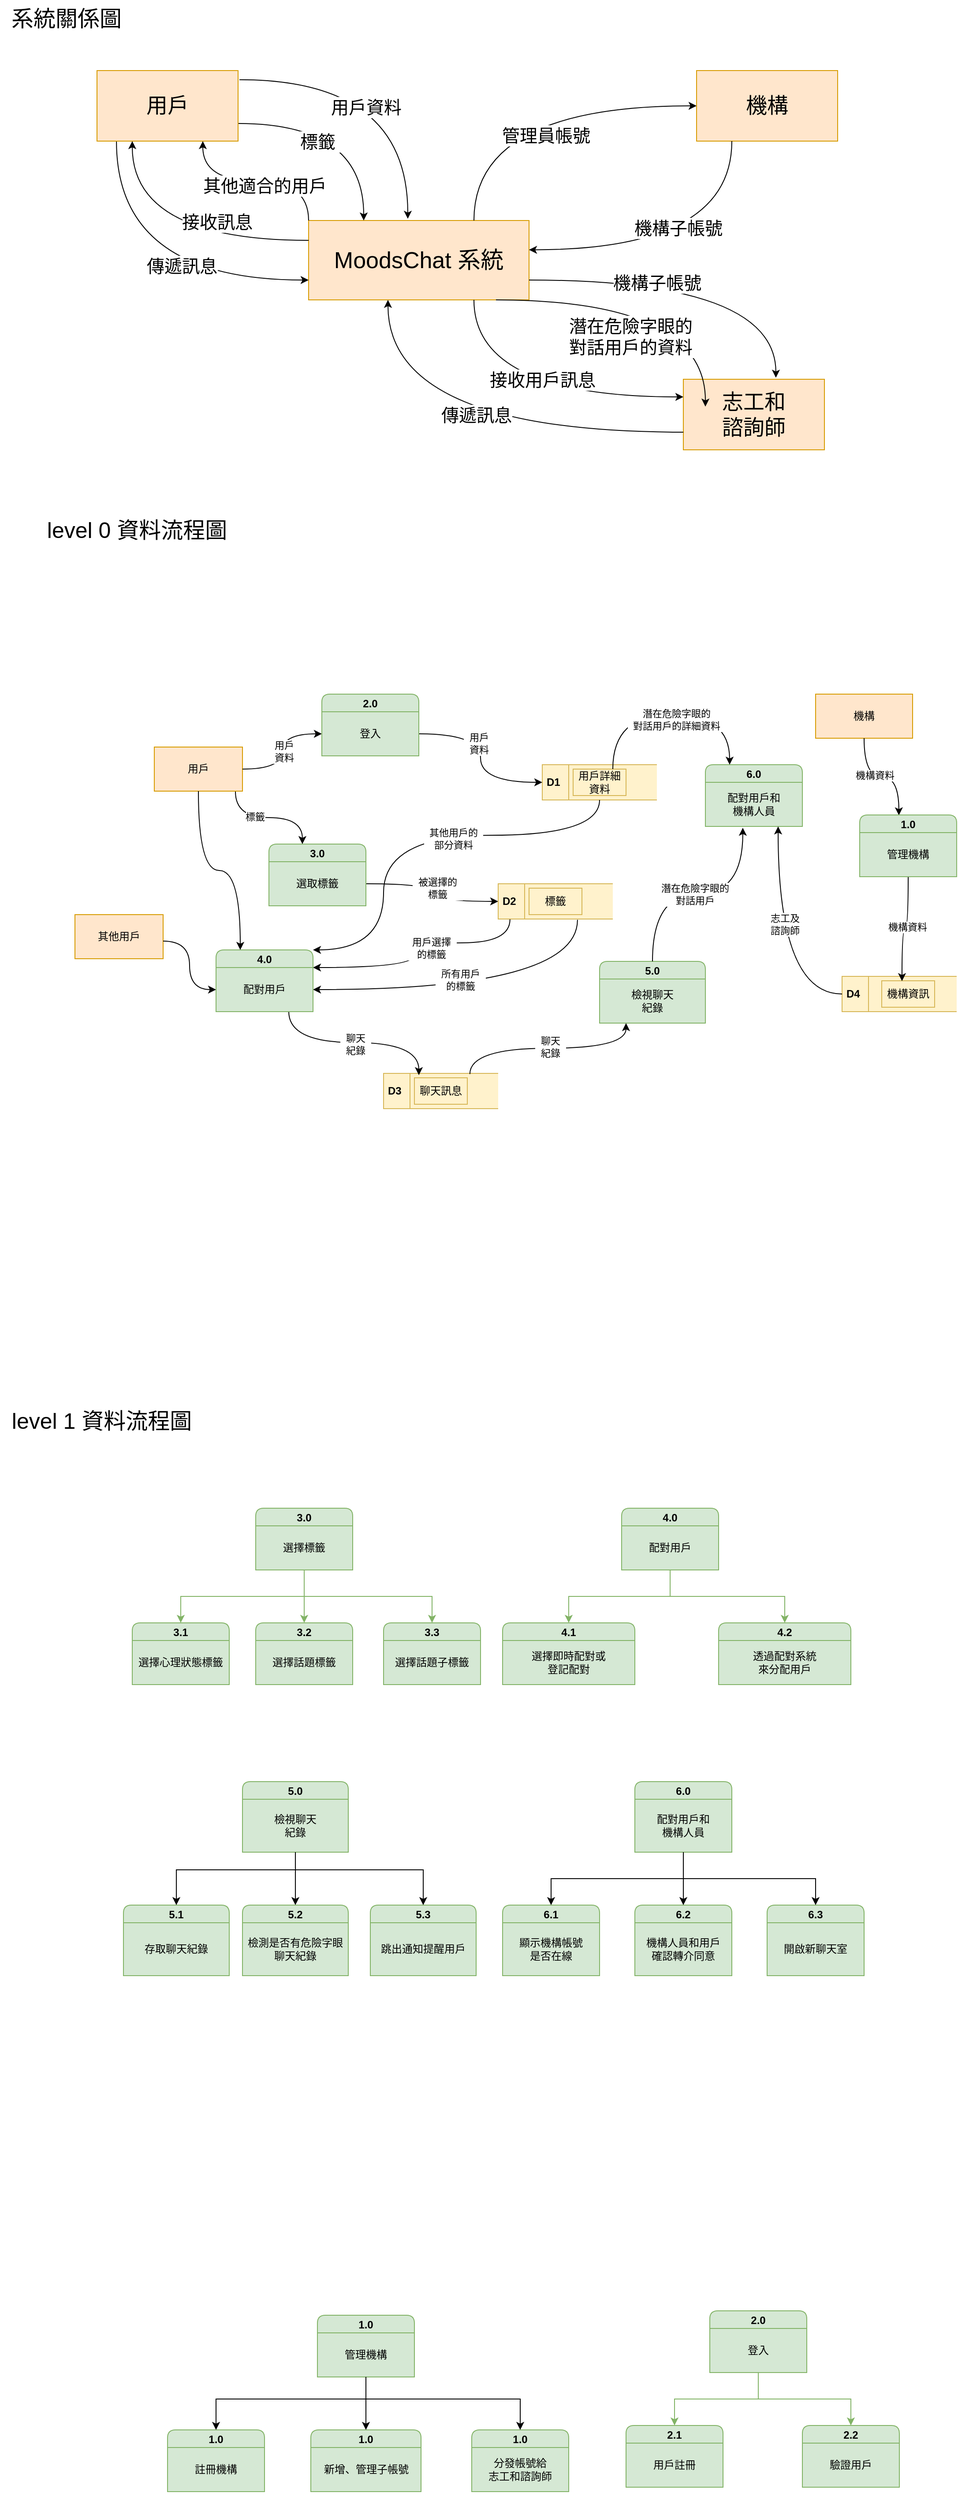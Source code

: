 <mxfile version="22.1.3" type="github">
  <diagram name="Page-1" id="b520641d-4fe3-3701-9064-5fc419738815">
    <mxGraphModel dx="1226" dy="1479" grid="1" gridSize="10" guides="1" tooltips="1" connect="1" arrows="1" fold="1" page="1" pageScale="1" pageWidth="1100" pageHeight="850" background="none" math="0" shadow="0">
      <root>
        <mxCell id="0" />
        <mxCell id="1" parent="0" />
        <mxCell id="XSnT0I2E9s_Pdc4EKmwq-57" value="&lt;font style=&quot;font-size: 25px;&quot;&gt;level 0 資料流程圖&lt;/font&gt;" style="text;html=1;align=center;verticalAlign=middle;resizable=0;points=[];autosize=1;strokeColor=none;fillColor=none;" vertex="1" parent="1">
          <mxGeometry x="70" y="-120" width="230" height="40" as="geometry" />
        </mxCell>
        <mxCell id="XSnT0I2E9s_Pdc4EKmwq-75" value="&lt;font style=&quot;font-size: 25px;&quot;&gt;系統關係圖&lt;/font&gt;" style="text;html=1;align=center;verticalAlign=middle;resizable=0;points=[];autosize=1;strokeColor=none;fillColor=none;" vertex="1" parent="1">
          <mxGeometry x="30" y="-700" width="150" height="40" as="geometry" />
        </mxCell>
        <mxCell id="XSnT0I2E9s_Pdc4EKmwq-82" value="&lt;font style=&quot;font-size: 25px;&quot;&gt;level 1 資料流程圖&lt;/font&gt;" style="text;html=1;align=center;verticalAlign=middle;resizable=0;points=[];autosize=1;strokeColor=none;fillColor=none;" vertex="1" parent="1">
          <mxGeometry x="30" y="890" width="230" height="40" as="geometry" />
        </mxCell>
        <mxCell id="XSnT0I2E9s_Pdc4EKmwq-339" value="" style="group" vertex="1" connectable="0" parent="1">
          <mxGeometry x="140" y="-620" width="840" height="430" as="geometry" />
        </mxCell>
        <mxCell id="XSnT0I2E9s_Pdc4EKmwq-58" value="&lt;font style=&quot;font-size: 26px;&quot;&gt;MoodsChat 系統&lt;/font&gt;" style="html=1;dashed=0;whiteSpace=wrap;fillColor=#ffe6cc;strokeColor=#d79b00;" vertex="1" parent="XSnT0I2E9s_Pdc4EKmwq-339">
          <mxGeometry x="240" y="170" width="250" height="90" as="geometry" />
        </mxCell>
        <mxCell id="XSnT0I2E9s_Pdc4EKmwq-73" style="edgeStyle=orthogonalEdgeStyle;orthogonalLoop=1;jettySize=auto;html=1;entryX=0.25;entryY=0;entryDx=0;entryDy=0;exitX=1;exitY=0.75;exitDx=0;exitDy=0;curved=1;" edge="1" parent="XSnT0I2E9s_Pdc4EKmwq-339" source="XSnT0I2E9s_Pdc4EKmwq-59" target="XSnT0I2E9s_Pdc4EKmwq-58">
          <mxGeometry relative="1" as="geometry">
            <Array as="points">
              <mxPoint x="303" y="60" />
            </Array>
          </mxGeometry>
        </mxCell>
        <mxCell id="XSnT0I2E9s_Pdc4EKmwq-74" value="&lt;font style=&quot;font-size: 20px;&quot;&gt;&amp;nbsp;標籤&amp;nbsp;&lt;/font&gt;" style="edgeLabel;html=1;align=center;verticalAlign=middle;resizable=0;points=[];" vertex="1" connectable="0" parent="XSnT0I2E9s_Pdc4EKmwq-73">
          <mxGeometry x="-0.35" y="-8" relative="1" as="geometry">
            <mxPoint x="8" y="12" as="offset" />
          </mxGeometry>
        </mxCell>
        <mxCell id="XSnT0I2E9s_Pdc4EKmwq-327" style="edgeStyle=orthogonalEdgeStyle;orthogonalLoop=1;jettySize=auto;html=1;entryX=0;entryY=0.75;entryDx=0;entryDy=0;exitX=0.138;exitY=1.003;exitDx=0;exitDy=0;exitPerimeter=0;curved=1;" edge="1" parent="XSnT0I2E9s_Pdc4EKmwq-339" source="XSnT0I2E9s_Pdc4EKmwq-59" target="XSnT0I2E9s_Pdc4EKmwq-58">
          <mxGeometry relative="1" as="geometry" />
        </mxCell>
        <mxCell id="XSnT0I2E9s_Pdc4EKmwq-331" value="傳遞訊息" style="edgeLabel;html=1;align=center;verticalAlign=middle;resizable=0;points=[];fontSize=20;" vertex="1" connectable="0" parent="XSnT0I2E9s_Pdc4EKmwq-327">
          <mxGeometry x="0.127" y="-3" relative="1" as="geometry">
            <mxPoint x="19" y="-20" as="offset" />
          </mxGeometry>
        </mxCell>
        <mxCell id="XSnT0I2E9s_Pdc4EKmwq-59" value="&lt;font style=&quot;font-size: 24px;&quot;&gt;用戶&lt;/font&gt;" style="html=1;dashed=0;whiteSpace=wrap;fillColor=#ffe6cc;strokeColor=#d79b00;" vertex="1" parent="XSnT0I2E9s_Pdc4EKmwq-339">
          <mxGeometry width="160" height="80" as="geometry" />
        </mxCell>
        <mxCell id="XSnT0I2E9s_Pdc4EKmwq-322" style="edgeStyle=orthogonalEdgeStyle;orthogonalLoop=1;jettySize=auto;html=1;entryX=0.25;entryY=1;entryDx=0;entryDy=0;exitX=0;exitY=0.25;exitDx=0;exitDy=0;curved=1;" edge="1" parent="XSnT0I2E9s_Pdc4EKmwq-339" source="XSnT0I2E9s_Pdc4EKmwq-58" target="XSnT0I2E9s_Pdc4EKmwq-59">
          <mxGeometry relative="1" as="geometry" />
        </mxCell>
        <mxCell id="XSnT0I2E9s_Pdc4EKmwq-325" value="接收訊息" style="edgeLabel;html=1;align=center;verticalAlign=middle;resizable=0;points=[];fontSize=20;" vertex="1" connectable="0" parent="XSnT0I2E9s_Pdc4EKmwq-322">
          <mxGeometry x="-0.376" y="-7" relative="1" as="geometry">
            <mxPoint x="-7" y="-15" as="offset" />
          </mxGeometry>
        </mxCell>
        <mxCell id="XSnT0I2E9s_Pdc4EKmwq-60" value="&lt;font style=&quot;font-size: 24px;&quot;&gt;機構&lt;/font&gt;" style="html=1;dashed=0;whiteSpace=wrap;fillColor=#ffe6cc;strokeColor=#d79b00;" vertex="1" parent="XSnT0I2E9s_Pdc4EKmwq-339">
          <mxGeometry x="680" width="160" height="80" as="geometry" />
        </mxCell>
        <mxCell id="XSnT0I2E9s_Pdc4EKmwq-305" style="edgeStyle=orthogonalEdgeStyle;orthogonalLoop=1;jettySize=auto;html=1;entryX=0;entryY=0.5;entryDx=0;entryDy=0;curved=1;exitX=0.75;exitY=0;exitDx=0;exitDy=0;" edge="1" parent="XSnT0I2E9s_Pdc4EKmwq-339" source="XSnT0I2E9s_Pdc4EKmwq-58" target="XSnT0I2E9s_Pdc4EKmwq-60">
          <mxGeometry relative="1" as="geometry" />
        </mxCell>
        <mxCell id="XSnT0I2E9s_Pdc4EKmwq-306" value="&lt;span style=&quot;font-size: 20px;&quot;&gt;管理員帳號&lt;/span&gt;" style="edgeLabel;html=1;align=center;verticalAlign=middle;resizable=0;points=[];" vertex="1" connectable="0" parent="XSnT0I2E9s_Pdc4EKmwq-305">
          <mxGeometry x="0.08" y="-38" relative="1" as="geometry">
            <mxPoint x="5" y="-5" as="offset" />
          </mxGeometry>
        </mxCell>
        <mxCell id="XSnT0I2E9s_Pdc4EKmwq-61" style="edgeStyle=orthogonalEdgeStyle;orthogonalLoop=1;jettySize=auto;html=1;exitX=1.01;exitY=0.13;exitDx=0;exitDy=0;exitPerimeter=0;entryX=0.45;entryY=-0.022;entryDx=0;entryDy=0;entryPerimeter=0;curved=1;" edge="1" parent="XSnT0I2E9s_Pdc4EKmwq-339" source="XSnT0I2E9s_Pdc4EKmwq-59" target="XSnT0I2E9s_Pdc4EKmwq-58">
          <mxGeometry relative="1" as="geometry">
            <mxPoint x="350" y="160" as="targetPoint" />
          </mxGeometry>
        </mxCell>
        <mxCell id="XSnT0I2E9s_Pdc4EKmwq-62" value="&lt;font style=&quot;font-size: 20px;&quot;&gt;&amp;nbsp; 用戶資料&amp;nbsp;&amp;nbsp;&lt;/font&gt;" style="edgeLabel;html=1;align=center;verticalAlign=middle;resizable=0;points=[];" vertex="1" connectable="0" parent="XSnT0I2E9s_Pdc4EKmwq-61">
          <mxGeometry x="-0.335" y="-19" relative="1" as="geometry">
            <mxPoint x="27" y="11" as="offset" />
          </mxGeometry>
        </mxCell>
        <mxCell id="XSnT0I2E9s_Pdc4EKmwq-63" style="edgeStyle=orthogonalEdgeStyle;orthogonalLoop=1;jettySize=auto;html=1;entryX=0.75;entryY=1;entryDx=0;entryDy=0;curved=1;exitX=0;exitY=0;exitDx=0;exitDy=0;" edge="1" parent="XSnT0I2E9s_Pdc4EKmwq-339" source="XSnT0I2E9s_Pdc4EKmwq-58" target="XSnT0I2E9s_Pdc4EKmwq-59">
          <mxGeometry relative="1" as="geometry" />
        </mxCell>
        <mxCell id="XSnT0I2E9s_Pdc4EKmwq-66" value="&lt;font style=&quot;font-size: 20px;&quot;&gt;&amp;nbsp; 其他適合的用戶&amp;nbsp;&amp;nbsp;&lt;/font&gt;" style="edgeLabel;html=1;align=center;verticalAlign=middle;resizable=0;points=[];fontSize=20;" vertex="1" connectable="0" parent="XSnT0I2E9s_Pdc4EKmwq-63">
          <mxGeometry x="0.374" y="-21" relative="1" as="geometry">
            <mxPoint x="49" y="26" as="offset" />
          </mxGeometry>
        </mxCell>
        <mxCell id="XSnT0I2E9s_Pdc4EKmwq-304" value="&lt;font style=&quot;font-size: 24px;&quot;&gt;志工和&lt;br&gt;諮詢師&lt;/font&gt;" style="html=1;dashed=0;whiteSpace=wrap;fillColor=#ffe6cc;strokeColor=#d79b00;" vertex="1" parent="XSnT0I2E9s_Pdc4EKmwq-339">
          <mxGeometry x="665" y="350" width="160" height="80" as="geometry" />
        </mxCell>
        <mxCell id="XSnT0I2E9s_Pdc4EKmwq-310" style="edgeStyle=orthogonalEdgeStyle;orthogonalLoop=1;jettySize=auto;html=1;entryX=0.656;entryY=-0.022;entryDx=0;entryDy=0;curved=1;exitX=1;exitY=0.75;exitDx=0;exitDy=0;entryPerimeter=0;" edge="1" parent="XSnT0I2E9s_Pdc4EKmwq-339" source="XSnT0I2E9s_Pdc4EKmwq-58" target="XSnT0I2E9s_Pdc4EKmwq-304">
          <mxGeometry relative="1" as="geometry">
            <mxPoint x="490" y="250" as="sourcePoint" />
          </mxGeometry>
        </mxCell>
        <mxCell id="XSnT0I2E9s_Pdc4EKmwq-311" value="&lt;font style=&quot;font-size: 20px;&quot;&gt;機構子帳號&lt;/font&gt;" style="edgeLabel;html=1;align=center;verticalAlign=middle;resizable=0;points=[];" vertex="1" connectable="0" parent="XSnT0I2E9s_Pdc4EKmwq-310">
          <mxGeometry x="-0.258" y="-2" relative="1" as="geometry">
            <mxPoint as="offset" />
          </mxGeometry>
        </mxCell>
        <mxCell id="XSnT0I2E9s_Pdc4EKmwq-307" style="edgeStyle=orthogonalEdgeStyle;orthogonalLoop=1;jettySize=auto;html=1;entryX=1;entryY=0.369;entryDx=0;entryDy=0;entryPerimeter=0;curved=1;" edge="1" parent="XSnT0I2E9s_Pdc4EKmwq-339" source="XSnT0I2E9s_Pdc4EKmwq-60" target="XSnT0I2E9s_Pdc4EKmwq-58">
          <mxGeometry relative="1" as="geometry">
            <Array as="points">
              <mxPoint x="720" y="203" />
            </Array>
          </mxGeometry>
        </mxCell>
        <mxCell id="XSnT0I2E9s_Pdc4EKmwq-308" value="&lt;span style=&quot;font-size: 20px;&quot;&gt;&amp;nbsp; 機構子帳號&amp;nbsp;&amp;nbsp;&lt;/span&gt;" style="edgeLabel;html=1;align=center;verticalAlign=middle;resizable=0;points=[];" vertex="1" connectable="0" parent="XSnT0I2E9s_Pdc4EKmwq-307">
          <mxGeometry x="0.045" y="-25" relative="1" as="geometry">
            <mxPoint as="offset" />
          </mxGeometry>
        </mxCell>
        <mxCell id="XSnT0I2E9s_Pdc4EKmwq-313" style="edgeStyle=orthogonalEdgeStyle;orthogonalLoop=1;jettySize=auto;html=1;curved=1;exitX=0.75;exitY=1;exitDx=0;exitDy=0;" edge="1" parent="XSnT0I2E9s_Pdc4EKmwq-339">
          <mxGeometry relative="1" as="geometry">
            <mxPoint x="452.5" y="260" as="sourcePoint" />
            <mxPoint x="690" y="381" as="targetPoint" />
          </mxGeometry>
        </mxCell>
        <mxCell id="XSnT0I2E9s_Pdc4EKmwq-315" value="&lt;font style=&quot;font-size: 20px;&quot;&gt;&amp;nbsp; 潛在危險字眼的&amp;nbsp;&amp;nbsp;&lt;br style=&quot;border-color: var(--border-color);&quot;&gt;&amp;nbsp; 對話用戶的資料&amp;nbsp;&amp;nbsp;&lt;/font&gt;" style="edgeLabel;html=1;align=center;verticalAlign=middle;resizable=0;points=[];" vertex="1" connectable="0" parent="XSnT0I2E9s_Pdc4EKmwq-313">
          <mxGeometry x="0.07" y="15" relative="1" as="geometry">
            <mxPoint x="-40" y="55" as="offset" />
          </mxGeometry>
        </mxCell>
        <mxCell id="XSnT0I2E9s_Pdc4EKmwq-312" style="edgeStyle=orthogonalEdgeStyle;orthogonalLoop=1;jettySize=auto;html=1;entryX=0;entryY=0.25;entryDx=0;entryDy=0;exitX=0.75;exitY=1;exitDx=0;exitDy=0;strokeColor=none;curved=1;" edge="1" parent="XSnT0I2E9s_Pdc4EKmwq-339" source="XSnT0I2E9s_Pdc4EKmwq-58" target="XSnT0I2E9s_Pdc4EKmwq-304">
          <mxGeometry relative="1" as="geometry" />
        </mxCell>
        <mxCell id="XSnT0I2E9s_Pdc4EKmwq-332" style="edgeStyle=orthogonalEdgeStyle;orthogonalLoop=1;jettySize=auto;html=1;entryX=0.36;entryY=1;entryDx=0;entryDy=0;entryPerimeter=0;curved=1;" edge="1" parent="XSnT0I2E9s_Pdc4EKmwq-339" source="XSnT0I2E9s_Pdc4EKmwq-304" target="XSnT0I2E9s_Pdc4EKmwq-58">
          <mxGeometry relative="1" as="geometry">
            <Array as="points">
              <mxPoint x="330" y="410" />
            </Array>
          </mxGeometry>
        </mxCell>
        <mxCell id="XSnT0I2E9s_Pdc4EKmwq-333" value="&lt;font style=&quot;font-size: 20px;&quot;&gt;傳遞訊息&lt;/font&gt;" style="edgeLabel;html=1;align=center;verticalAlign=middle;resizable=0;points=[];" vertex="1" connectable="0" parent="XSnT0I2E9s_Pdc4EKmwq-332">
          <mxGeometry x="-0.283" y="-5" relative="1" as="geometry">
            <mxPoint x="-61" y="-15" as="offset" />
          </mxGeometry>
        </mxCell>
        <mxCell id="XSnT0I2E9s_Pdc4EKmwq-334" style="edgeStyle=orthogonalEdgeStyle;orthogonalLoop=1;jettySize=auto;html=1;entryX=0;entryY=0.25;entryDx=0;entryDy=0;exitX=0.75;exitY=1;exitDx=0;exitDy=0;curved=1;" edge="1" parent="XSnT0I2E9s_Pdc4EKmwq-339" source="XSnT0I2E9s_Pdc4EKmwq-58" target="XSnT0I2E9s_Pdc4EKmwq-304">
          <mxGeometry relative="1" as="geometry" />
        </mxCell>
        <mxCell id="XSnT0I2E9s_Pdc4EKmwq-336" value="&lt;font style=&quot;font-size: 20px;&quot;&gt;接收用戶訊息&lt;/font&gt;" style="edgeLabel;html=1;align=center;verticalAlign=middle;resizable=0;points=[];" vertex="1" connectable="0" parent="XSnT0I2E9s_Pdc4EKmwq-334">
          <mxGeometry x="-0.007" y="1" relative="1" as="geometry">
            <mxPoint x="15" y="-19" as="offset" />
          </mxGeometry>
        </mxCell>
        <mxCell id="XSnT0I2E9s_Pdc4EKmwq-340" value="" style="group" vertex="1" connectable="0" parent="1">
          <mxGeometry x="115" y="87" width="1000" height="470" as="geometry" />
        </mxCell>
        <mxCell id="XSnT0I2E9s_Pdc4EKmwq-27" value="機構" style="html=1;dashed=0;whiteSpace=wrap;container=0;fillColor=#ffe6cc;strokeColor=#d79b00;" vertex="1" parent="XSnT0I2E9s_Pdc4EKmwq-340">
          <mxGeometry x="840" width="110" height="50" as="geometry" />
        </mxCell>
        <mxCell id="XSnT0I2E9s_Pdc4EKmwq-166" style="edgeStyle=orthogonalEdgeStyle;orthogonalLoop=1;jettySize=auto;html=1;entryX=0.404;entryY=0.006;entryDx=0;entryDy=0;entryPerimeter=0;curved=1;" edge="1" parent="XSnT0I2E9s_Pdc4EKmwq-340" source="XSnT0I2E9s_Pdc4EKmwq-27" target="XSnT0I2E9s_Pdc4EKmwq-163">
          <mxGeometry relative="1" as="geometry" />
        </mxCell>
        <mxCell id="XSnT0I2E9s_Pdc4EKmwq-167" value="機構資料" style="edgeLabel;html=1;align=center;verticalAlign=middle;resizable=0;points=[];container=0;" vertex="1" connectable="0" parent="XSnT0I2E9s_Pdc4EKmwq-166">
          <mxGeometry x="-0.125" y="2" relative="1" as="geometry">
            <mxPoint as="offset" />
          </mxGeometry>
        </mxCell>
        <mxCell id="DQgmJm5E7RuLA71w_BIT-6" value="&lt;b&gt;D1&lt;/b&gt;" style="html=1;dashed=0;whiteSpace=wrap;shape=mxgraph.dfd.dataStoreID;align=left;spacingLeft=3;points=[[0,0],[0.5,0],[1,0],[0,0.5],[1,0.5],[0,1],[0.5,1],[1,1]];container=0;fillColor=#fff2cc;strokeColor=#d6b656;" parent="XSnT0I2E9s_Pdc4EKmwq-340" vertex="1">
          <mxGeometry x="530" y="80" width="130" height="40" as="geometry" />
        </mxCell>
        <mxCell id="DQgmJm5E7RuLA71w_BIT-10" value="用戶" style="html=1;dashed=0;whiteSpace=wrap;container=0;fillColor=#ffe6cc;strokeColor=#d79b00;" parent="XSnT0I2E9s_Pdc4EKmwq-340" vertex="1">
          <mxGeometry x="90" y="60" width="100" height="50" as="geometry" />
        </mxCell>
        <mxCell id="DQgmJm5E7RuLA71w_BIT-11" value="2.0" style="swimlane;fontStyle=1;childLayout=stackLayout;horizontal=1;startSize=20;fillColor=#d5e8d4;horizontalStack=0;resizeParent=1;resizeParentMax=0;resizeLast=0;collapsible=0;marginBottom=0;swimlaneFillColor=#ffffff;rounded=1;fontFamily=Helvetica;verticalAlign=middle;container=0;strokeColor=#82b366;" parent="XSnT0I2E9s_Pdc4EKmwq-340" vertex="1">
          <mxGeometry x="280" width="110" height="70" as="geometry" />
        </mxCell>
        <mxCell id="XSnT0I2E9s_Pdc4EKmwq-8" style="edgeStyle=orthogonalEdgeStyle;orthogonalLoop=1;jettySize=auto;html=1;entryX=0;entryY=0.5;entryDx=0;entryDy=0;curved=1;" edge="1" parent="XSnT0I2E9s_Pdc4EKmwq-340" source="DQgmJm5E7RuLA71w_BIT-10" target="oVbfc0MDXnG8jit9gMaF-4">
          <mxGeometry relative="1" as="geometry" />
        </mxCell>
        <mxCell id="XSnT0I2E9s_Pdc4EKmwq-9" value="&amp;nbsp; 用戶&amp;nbsp;&amp;nbsp;&lt;br&gt;&amp;nbsp; 資料&amp;nbsp;&amp;nbsp;" style="edgeLabel;html=1;align=center;verticalAlign=middle;resizable=0;points=[];container=0;" vertex="1" connectable="0" parent="XSnT0I2E9s_Pdc4EKmwq-8">
          <mxGeometry x="0.003" y="-2" relative="1" as="geometry">
            <mxPoint as="offset" />
          </mxGeometry>
        </mxCell>
        <mxCell id="oVbfc0MDXnG8jit9gMaF-2" value="用戶詳細資料" style="text;html=1;strokeColor=#d6b656;fillColor=#fff2cc;align=center;verticalAlign=middle;whiteSpace=wrap;rounded=0;container=0;" parent="XSnT0I2E9s_Pdc4EKmwq-340" vertex="1">
          <mxGeometry x="565" y="85" width="60" height="30" as="geometry" />
        </mxCell>
        <mxCell id="oVbfc0MDXnG8jit9gMaF-8" value="3.0" style="swimlane;fontStyle=1;childLayout=stackLayout;horizontal=1;startSize=20;fillColor=#d5e8d4;horizontalStack=0;resizeParent=1;resizeParentMax=0;resizeLast=0;collapsible=0;marginBottom=0;swimlaneFillColor=#ffffff;rounded=1;fontFamily=Helvetica;verticalAlign=middle;container=0;strokeColor=#82b366;" parent="XSnT0I2E9s_Pdc4EKmwq-340" vertex="1">
          <mxGeometry x="220" y="170" width="110" height="70" as="geometry" />
        </mxCell>
        <mxCell id="oVbfc0MDXnG8jit9gMaF-13" style="edgeStyle=orthogonalEdgeStyle;orthogonalLoop=1;jettySize=auto;html=1;entryX=0.345;entryY=0;entryDx=0;entryDy=0;entryPerimeter=0;curved=1;exitX=0.92;exitY=1.01;exitDx=0;exitDy=0;exitPerimeter=0;" parent="XSnT0I2E9s_Pdc4EKmwq-340" source="DQgmJm5E7RuLA71w_BIT-10" target="oVbfc0MDXnG8jit9gMaF-8" edge="1">
          <mxGeometry relative="1" as="geometry" />
        </mxCell>
        <mxCell id="XSnT0I2E9s_Pdc4EKmwq-94" value="標籤" style="edgeLabel;html=1;align=center;verticalAlign=middle;resizable=0;points=[];container=0;" vertex="1" connectable="0" parent="oVbfc0MDXnG8jit9gMaF-13">
          <mxGeometry x="-0.241" y="1" relative="1" as="geometry">
            <mxPoint as="offset" />
          </mxGeometry>
        </mxCell>
        <mxCell id="oVbfc0MDXnG8jit9gMaF-15" value="&lt;b&gt;D2&lt;/b&gt;" style="html=1;dashed=0;whiteSpace=wrap;shape=mxgraph.dfd.dataStoreID;align=left;spacingLeft=3;points=[[0,0],[0.5,0],[1,0],[0,0.5],[1,0.5],[0,1],[0.5,1],[1,1]];container=0;fillColor=#fff2cc;strokeColor=#d6b656;" parent="XSnT0I2E9s_Pdc4EKmwq-340" vertex="1">
          <mxGeometry x="480" y="215" width="130" height="40" as="geometry" />
        </mxCell>
        <mxCell id="oVbfc0MDXnG8jit9gMaF-16" value="標籤" style="text;html=1;strokeColor=#d6b656;fillColor=#fff2cc;align=center;verticalAlign=middle;whiteSpace=wrap;rounded=0;container=0;" parent="XSnT0I2E9s_Pdc4EKmwq-340" vertex="1">
          <mxGeometry x="515" y="220" width="60" height="30" as="geometry" />
        </mxCell>
        <mxCell id="oVbfc0MDXnG8jit9gMaF-18" style="edgeStyle=orthogonalEdgeStyle;orthogonalLoop=1;jettySize=auto;html=1;entryX=0;entryY=0.5;entryDx=0;entryDy=0;curved=1;" parent="XSnT0I2E9s_Pdc4EKmwq-340" source="oVbfc0MDXnG8jit9gMaF-9" target="oVbfc0MDXnG8jit9gMaF-15" edge="1">
          <mxGeometry relative="1" as="geometry" />
        </mxCell>
        <mxCell id="oVbfc0MDXnG8jit9gMaF-20" value="&amp;nbsp; 被選擇的&amp;nbsp;&amp;nbsp;&lt;br&gt;標籤" style="edgeLabel;html=1;align=center;verticalAlign=middle;resizable=0;points=[];container=0;" parent="oVbfc0MDXnG8jit9gMaF-18" vertex="1" connectable="0">
          <mxGeometry x="-0.063" y="6" relative="1" as="geometry">
            <mxPoint as="offset" />
          </mxGeometry>
        </mxCell>
        <mxCell id="XSnT0I2E9s_Pdc4EKmwq-2" value="4.0" style="swimlane;fontStyle=1;childLayout=stackLayout;horizontal=1;startSize=20;fillColor=#d5e8d4;horizontalStack=0;resizeParent=1;resizeParentMax=0;resizeLast=0;collapsible=0;marginBottom=0;swimlaneFillColor=#ffffff;rounded=1;fontFamily=Helvetica;verticalAlign=middle;container=0;strokeColor=#82b366;" vertex="1" parent="XSnT0I2E9s_Pdc4EKmwq-340">
          <mxGeometry x="160" y="290" width="110" height="70" as="geometry" />
        </mxCell>
        <mxCell id="XSnT0I2E9s_Pdc4EKmwq-16" style="edgeStyle=orthogonalEdgeStyle;orthogonalLoop=1;jettySize=auto;html=1;entryX=1;entryY=0.5;entryDx=0;entryDy=0;exitX=0.692;exitY=1.021;exitDx=0;exitDy=0;exitPerimeter=0;curved=1;" edge="1" parent="XSnT0I2E9s_Pdc4EKmwq-340" source="oVbfc0MDXnG8jit9gMaF-15" target="XSnT0I2E9s_Pdc4EKmwq-4">
          <mxGeometry relative="1" as="geometry" />
        </mxCell>
        <mxCell id="XSnT0I2E9s_Pdc4EKmwq-17" value="&amp;nbsp; 所有用戶&amp;nbsp;&amp;nbsp;&lt;br&gt;的標籤" style="edgeLabel;html=1;align=center;verticalAlign=middle;resizable=0;points=[];container=0;" vertex="1" connectable="0" parent="XSnT0I2E9s_Pdc4EKmwq-16">
          <mxGeometry x="0.122" y="-11" relative="1" as="geometry">
            <mxPoint as="offset" />
          </mxGeometry>
        </mxCell>
        <mxCell id="XSnT0I2E9s_Pdc4EKmwq-96" style="edgeStyle=orthogonalEdgeStyle;orthogonalLoop=1;jettySize=auto;html=1;entryX=1;entryY=0;entryDx=0;entryDy=0;curved=1;exitX=0.103;exitY=1.01;exitDx=0;exitDy=0;exitPerimeter=0;" edge="1" parent="XSnT0I2E9s_Pdc4EKmwq-340" source="oVbfc0MDXnG8jit9gMaF-15" target="XSnT0I2E9s_Pdc4EKmwq-4">
          <mxGeometry relative="1" as="geometry">
            <Array as="points">
              <mxPoint x="493" y="282" />
              <mxPoint x="385" y="282" />
              <mxPoint x="385" y="310" />
            </Array>
          </mxGeometry>
        </mxCell>
        <mxCell id="XSnT0I2E9s_Pdc4EKmwq-97" value="&amp;nbsp; 用戶選擇&amp;nbsp;&amp;nbsp;&lt;br style=&quot;border-color: var(--border-color);&quot;&gt;的標籤" style="edgeLabel;html=1;align=center;verticalAlign=middle;resizable=0;points=[];container=0;" vertex="1" connectable="0" parent="XSnT0I2E9s_Pdc4EKmwq-96">
          <mxGeometry x="-0.164" y="6" relative="1" as="geometry">
            <mxPoint as="offset" />
          </mxGeometry>
        </mxCell>
        <mxCell id="XSnT0I2E9s_Pdc4EKmwq-64" style="edgeStyle=orthogonalEdgeStyle;orthogonalLoop=1;jettySize=auto;html=1;entryX=1;entryY=0;entryDx=0;entryDy=0;curved=1;" edge="1" parent="XSnT0I2E9s_Pdc4EKmwq-340" source="DQgmJm5E7RuLA71w_BIT-6" target="XSnT0I2E9s_Pdc4EKmwq-2">
          <mxGeometry relative="1" as="geometry">
            <Array as="points">
              <mxPoint x="595" y="160" />
              <mxPoint x="350" y="160" />
              <mxPoint x="350" y="290" />
            </Array>
          </mxGeometry>
        </mxCell>
        <mxCell id="XSnT0I2E9s_Pdc4EKmwq-65" value="&amp;nbsp; 其他用戶的&amp;nbsp;&amp;nbsp;&lt;br&gt;部分資料" style="edgeLabel;html=1;align=center;verticalAlign=middle;resizable=0;points=[];container=0;" vertex="1" connectable="0" parent="XSnT0I2E9s_Pdc4EKmwq-64">
          <mxGeometry x="-0.165" y="4" relative="1" as="geometry">
            <mxPoint as="offset" />
          </mxGeometry>
        </mxCell>
        <mxCell id="XSnT0I2E9s_Pdc4EKmwq-6" style="edgeStyle=orthogonalEdgeStyle;orthogonalLoop=1;jettySize=auto;html=1;entryX=0;entryY=0.5;entryDx=0;entryDy=0;curved=1;" edge="1" parent="XSnT0I2E9s_Pdc4EKmwq-340" source="oVbfc0MDXnG8jit9gMaF-4" target="DQgmJm5E7RuLA71w_BIT-6">
          <mxGeometry relative="1" as="geometry" />
        </mxCell>
        <mxCell id="XSnT0I2E9s_Pdc4EKmwq-7" value="&amp;nbsp; 用戶&amp;nbsp;&amp;nbsp;&lt;br&gt;&amp;nbsp; 資料&amp;nbsp;&amp;nbsp;" style="edgeLabel;html=1;align=center;verticalAlign=middle;resizable=0;points=[];container=0;" vertex="1" connectable="0" parent="XSnT0I2E9s_Pdc4EKmwq-6">
          <mxGeometry x="-0.169" y="-2" relative="1" as="geometry">
            <mxPoint as="offset" />
          </mxGeometry>
        </mxCell>
        <mxCell id="XSnT0I2E9s_Pdc4EKmwq-18" value="5.0" style="swimlane;fontStyle=1;childLayout=stackLayout;horizontal=1;startSize=20;fillColor=#d5e8d4;horizontalStack=0;resizeParent=1;resizeParentMax=0;resizeLast=0;collapsible=0;marginBottom=0;swimlaneFillColor=#ffffff;rounded=1;fontFamily=Helvetica;verticalAlign=middle;container=0;strokeColor=#82b366;" vertex="1" parent="XSnT0I2E9s_Pdc4EKmwq-340">
          <mxGeometry x="595" y="303" width="120" height="70" as="geometry" />
        </mxCell>
        <mxCell id="XSnT0I2E9s_Pdc4EKmwq-10" style="edgeStyle=orthogonalEdgeStyle;orthogonalLoop=1;jettySize=auto;html=1;entryX=0.25;entryY=0;entryDx=0;entryDy=0;curved=1;" edge="1" parent="XSnT0I2E9s_Pdc4EKmwq-340" source="DQgmJm5E7RuLA71w_BIT-10" target="XSnT0I2E9s_Pdc4EKmwq-2">
          <mxGeometry relative="1" as="geometry" />
        </mxCell>
        <mxCell id="XSnT0I2E9s_Pdc4EKmwq-21" value="&lt;b&gt;D3&lt;/b&gt;" style="html=1;dashed=0;whiteSpace=wrap;shape=mxgraph.dfd.dataStoreID;align=left;spacingLeft=3;points=[[0,0],[0.5,0],[1,0],[0,0.5],[1,0.5],[0,1],[0.5,1],[1,1]];container=0;fillColor=#fff2cc;strokeColor=#d6b656;" vertex="1" parent="XSnT0I2E9s_Pdc4EKmwq-340">
          <mxGeometry x="350" y="430" width="130" height="40" as="geometry" />
        </mxCell>
        <mxCell id="XSnT0I2E9s_Pdc4EKmwq-22" value="聊天訊息" style="text;html=1;strokeColor=#d6b656;fillColor=#fff2cc;align=center;verticalAlign=middle;whiteSpace=wrap;rounded=0;container=0;" vertex="1" parent="XSnT0I2E9s_Pdc4EKmwq-340">
          <mxGeometry x="385" y="435" width="60" height="30" as="geometry" />
        </mxCell>
        <mxCell id="XSnT0I2E9s_Pdc4EKmwq-24" style="edgeStyle=orthogonalEdgeStyle;orthogonalLoop=1;jettySize=auto;html=1;entryX=0.308;entryY=0.05;entryDx=0;entryDy=0;entryPerimeter=0;exitX=0.75;exitY=1;exitDx=0;exitDy=0;curved=1;" edge="1" parent="XSnT0I2E9s_Pdc4EKmwq-340" source="XSnT0I2E9s_Pdc4EKmwq-4" target="XSnT0I2E9s_Pdc4EKmwq-21">
          <mxGeometry relative="1" as="geometry" />
        </mxCell>
        <mxCell id="XSnT0I2E9s_Pdc4EKmwq-25" value="聊天&lt;br&gt;&amp;nbsp; 紀錄&amp;nbsp;&amp;nbsp;" style="edgeLabel;html=1;align=center;verticalAlign=middle;resizable=0;points=[];container=0;" vertex="1" connectable="0" parent="XSnT0I2E9s_Pdc4EKmwq-24">
          <mxGeometry x="0.002" y="-2" relative="1" as="geometry">
            <mxPoint as="offset" />
          </mxGeometry>
        </mxCell>
        <mxCell id="XSnT0I2E9s_Pdc4EKmwq-28" value="其他用戶" style="html=1;dashed=0;whiteSpace=wrap;container=0;fillColor=#ffe6cc;strokeColor=#d79b00;" vertex="1" parent="XSnT0I2E9s_Pdc4EKmwq-340">
          <mxGeometry y="250" width="100" height="50" as="geometry" />
        </mxCell>
        <mxCell id="XSnT0I2E9s_Pdc4EKmwq-163" value="1.0" style="swimlane;fontStyle=1;childLayout=stackLayout;horizontal=1;startSize=20;fillColor=#d5e8d4;horizontalStack=0;resizeParent=1;resizeParentMax=0;resizeLast=0;collapsible=0;marginBottom=0;swimlaneFillColor=#ffffff;rounded=1;fontFamily=Helvetica;verticalAlign=middle;container=0;strokeColor=#82b366;" vertex="1" parent="XSnT0I2E9s_Pdc4EKmwq-340">
          <mxGeometry x="890" y="137" width="110" height="70" as="geometry" />
        </mxCell>
        <mxCell id="XSnT0I2E9s_Pdc4EKmwq-169" value="&lt;b&gt;D4&lt;/b&gt;" style="html=1;dashed=0;whiteSpace=wrap;shape=mxgraph.dfd.dataStoreID;align=left;spacingLeft=3;points=[[0,0],[0.5,0],[1,0],[0,0.5],[1,0.5],[0,1],[0.5,1],[1,1]];container=0;fillColor=#fff2cc;strokeColor=#d6b656;" vertex="1" parent="XSnT0I2E9s_Pdc4EKmwq-340">
          <mxGeometry x="870" y="320" width="130" height="40" as="geometry" />
        </mxCell>
        <mxCell id="XSnT0I2E9s_Pdc4EKmwq-170" value="機構資訊" style="text;html=1;strokeColor=#d6b656;fillColor=#fff2cc;align=center;verticalAlign=middle;whiteSpace=wrap;rounded=0;container=0;" vertex="1" parent="XSnT0I2E9s_Pdc4EKmwq-340">
          <mxGeometry x="915" y="325" width="60" height="30" as="geometry" />
        </mxCell>
        <mxCell id="XSnT0I2E9s_Pdc4EKmwq-173" style="edgeStyle=orthogonalEdgeStyle;orthogonalLoop=1;jettySize=auto;html=1;entryX=0.383;entryY=0.013;entryDx=0;entryDy=0;entryPerimeter=0;curved=1;" edge="1" parent="XSnT0I2E9s_Pdc4EKmwq-340" source="XSnT0I2E9s_Pdc4EKmwq-164" target="XSnT0I2E9s_Pdc4EKmwq-170">
          <mxGeometry relative="1" as="geometry" />
        </mxCell>
        <mxCell id="XSnT0I2E9s_Pdc4EKmwq-174" value="機構資料" style="edgeLabel;html=1;align=center;verticalAlign=middle;resizable=0;points=[];container=0;" vertex="1" connectable="0" parent="XSnT0I2E9s_Pdc4EKmwq-173">
          <mxGeometry x="-0.089" y="-1" relative="1" as="geometry">
            <mxPoint as="offset" />
          </mxGeometry>
        </mxCell>
        <mxCell id="XSnT0I2E9s_Pdc4EKmwq-225" value="6.0" style="swimlane;fontStyle=1;childLayout=stackLayout;horizontal=1;startSize=20;fillColor=#d5e8d4;horizontalStack=0;resizeParent=1;resizeParentMax=0;resizeLast=0;collapsible=0;marginBottom=0;swimlaneFillColor=#ffffff;rounded=1;fontFamily=Helvetica;verticalAlign=middle;container=0;strokeColor=#82b366;" vertex="1" parent="XSnT0I2E9s_Pdc4EKmwq-340">
          <mxGeometry x="715" y="80" width="110" height="70" as="geometry" />
        </mxCell>
        <mxCell id="XSnT0I2E9s_Pdc4EKmwq-155" style="edgeStyle=orthogonalEdgeStyle;orthogonalLoop=1;jettySize=auto;html=1;curved=1;exitX=0.75;exitY=0;exitDx=0;exitDy=0;entryX=0.25;entryY=0;entryDx=0;entryDy=0;" edge="1" parent="XSnT0I2E9s_Pdc4EKmwq-340" source="oVbfc0MDXnG8jit9gMaF-2" target="XSnT0I2E9s_Pdc4EKmwq-225">
          <mxGeometry relative="1" as="geometry">
            <mxPoint x="595" y="3" as="targetPoint" />
            <Array as="points">
              <mxPoint x="610" y="23" />
              <mxPoint x="742" y="23" />
            </Array>
          </mxGeometry>
        </mxCell>
        <mxCell id="XSnT0I2E9s_Pdc4EKmwq-156" value="&amp;nbsp; 潛在危險字眼的&amp;nbsp;&amp;nbsp;&lt;br style=&quot;border-color: var(--border-color);&quot;&gt;&amp;nbsp; 對話用戶的詳細資料&amp;nbsp;&amp;nbsp;" style="edgeLabel;html=1;align=center;verticalAlign=middle;resizable=0;points=[];container=0;" vertex="1" connectable="0" parent="XSnT0I2E9s_Pdc4EKmwq-155">
          <mxGeometry x="0.238" y="-6" relative="1" as="geometry">
            <mxPoint x="-22" as="offset" />
          </mxGeometry>
        </mxCell>
        <mxCell id="oVbfc0MDXnG8jit9gMaF-4" value="登入" style="text;html=1;strokeColor=#82b366;fillColor=#d5e8d4;align=center;verticalAlign=middle;whiteSpace=wrap;rounded=0;container=0;" parent="XSnT0I2E9s_Pdc4EKmwq-340" vertex="1">
          <mxGeometry x="280" y="20" width="110" height="50" as="geometry" />
        </mxCell>
        <mxCell id="oVbfc0MDXnG8jit9gMaF-7" style="edgeStyle=orthogonalEdgeStyle;rounded=0;orthogonalLoop=1;jettySize=auto;html=1;exitX=0.5;exitY=1;exitDx=0;exitDy=0;fillColor=#d5e8d4;strokeColor=#82b366;" parent="XSnT0I2E9s_Pdc4EKmwq-340" source="oVbfc0MDXnG8jit9gMaF-4" target="oVbfc0MDXnG8jit9gMaF-4" edge="1">
          <mxGeometry relative="1" as="geometry" />
        </mxCell>
        <mxCell id="oVbfc0MDXnG8jit9gMaF-10" style="edgeStyle=orthogonalEdgeStyle;rounded=0;orthogonalLoop=1;jettySize=auto;html=1;exitX=0.5;exitY=1;exitDx=0;exitDy=0;fillColor=#d5e8d4;strokeColor=#82b366;" parent="XSnT0I2E9s_Pdc4EKmwq-340" source="oVbfc0MDXnG8jit9gMaF-9" target="oVbfc0MDXnG8jit9gMaF-9" edge="1">
          <mxGeometry relative="1" as="geometry" />
        </mxCell>
        <mxCell id="oVbfc0MDXnG8jit9gMaF-9" value="選取標籤" style="text;html=1;strokeColor=#82b366;fillColor=#d5e8d4;align=center;verticalAlign=middle;whiteSpace=wrap;rounded=0;container=0;" parent="XSnT0I2E9s_Pdc4EKmwq-340" vertex="1">
          <mxGeometry x="220" y="190" width="110" height="50" as="geometry" />
        </mxCell>
        <mxCell id="XSnT0I2E9s_Pdc4EKmwq-3" style="edgeStyle=orthogonalEdgeStyle;rounded=0;orthogonalLoop=1;jettySize=auto;html=1;exitX=0.5;exitY=1;exitDx=0;exitDy=0;fillColor=#d5e8d4;strokeColor=#82b366;" edge="1" parent="XSnT0I2E9s_Pdc4EKmwq-340" source="XSnT0I2E9s_Pdc4EKmwq-4" target="XSnT0I2E9s_Pdc4EKmwq-4">
          <mxGeometry relative="1" as="geometry" />
        </mxCell>
        <mxCell id="XSnT0I2E9s_Pdc4EKmwq-4" value="配對用戶" style="text;html=1;strokeColor=#82b366;fillColor=#d5e8d4;align=center;verticalAlign=middle;whiteSpace=wrap;rounded=0;container=0;" vertex="1" parent="XSnT0I2E9s_Pdc4EKmwq-340">
          <mxGeometry x="160" y="310" width="110" height="50" as="geometry" />
        </mxCell>
        <mxCell id="XSnT0I2E9s_Pdc4EKmwq-30" style="edgeStyle=orthogonalEdgeStyle;orthogonalLoop=1;jettySize=auto;html=1;entryX=0;entryY=0.5;entryDx=0;entryDy=0;curved=1;" edge="1" parent="XSnT0I2E9s_Pdc4EKmwq-340" source="XSnT0I2E9s_Pdc4EKmwq-28" target="XSnT0I2E9s_Pdc4EKmwq-4">
          <mxGeometry relative="1" as="geometry">
            <Array as="points">
              <mxPoint x="130" y="280" />
              <mxPoint x="130" y="335" />
            </Array>
          </mxGeometry>
        </mxCell>
        <mxCell id="XSnT0I2E9s_Pdc4EKmwq-19" style="edgeStyle=orthogonalEdgeStyle;rounded=0;orthogonalLoop=1;jettySize=auto;html=1;exitX=0.5;exitY=1;exitDx=0;exitDy=0;fillColor=#d5e8d4;strokeColor=#82b366;" edge="1" parent="XSnT0I2E9s_Pdc4EKmwq-340" source="XSnT0I2E9s_Pdc4EKmwq-20" target="XSnT0I2E9s_Pdc4EKmwq-20">
          <mxGeometry relative="1" as="geometry" />
        </mxCell>
        <mxCell id="XSnT0I2E9s_Pdc4EKmwq-20" value="檢視聊天&lt;br&gt;紀錄" style="text;html=1;strokeColor=#82b366;fillColor=#d5e8d4;align=center;verticalAlign=middle;whiteSpace=wrap;rounded=0;container=0;" vertex="1" parent="XSnT0I2E9s_Pdc4EKmwq-340">
          <mxGeometry x="595" y="323" width="120" height="50" as="geometry" />
        </mxCell>
        <mxCell id="XSnT0I2E9s_Pdc4EKmwq-36" style="edgeStyle=orthogonalEdgeStyle;orthogonalLoop=1;jettySize=auto;html=1;entryX=0.25;entryY=1;entryDx=0;entryDy=0;curved=1;exitX=0.753;exitY=0.02;exitDx=0;exitDy=0;exitPerimeter=0;" edge="1" parent="XSnT0I2E9s_Pdc4EKmwq-340" source="XSnT0I2E9s_Pdc4EKmwq-21" target="XSnT0I2E9s_Pdc4EKmwq-20">
          <mxGeometry relative="1" as="geometry" />
        </mxCell>
        <mxCell id="XSnT0I2E9s_Pdc4EKmwq-37" value="&amp;nbsp; 聊天&amp;nbsp;&amp;nbsp;&lt;br&gt;&amp;nbsp; 紀錄&amp;nbsp;&amp;nbsp;" style="edgeLabel;html=1;align=center;verticalAlign=middle;resizable=0;points=[];container=0;" vertex="1" connectable="0" parent="XSnT0I2E9s_Pdc4EKmwq-36">
          <mxGeometry x="0.023" y="2" relative="1" as="geometry">
            <mxPoint as="offset" />
          </mxGeometry>
        </mxCell>
        <mxCell id="XSnT0I2E9s_Pdc4EKmwq-164" value="管理機構" style="text;html=1;strokeColor=#82b366;fillColor=#d5e8d4;align=center;verticalAlign=middle;whiteSpace=wrap;rounded=0;container=0;" vertex="1" parent="XSnT0I2E9s_Pdc4EKmwq-340">
          <mxGeometry x="890" y="157" width="110" height="50" as="geometry" />
        </mxCell>
        <mxCell id="XSnT0I2E9s_Pdc4EKmwq-165" style="edgeStyle=orthogonalEdgeStyle;rounded=0;orthogonalLoop=1;jettySize=auto;html=1;exitX=0.5;exitY=1;exitDx=0;exitDy=0;fillColor=#d5e8d4;strokeColor=#82b366;" edge="1" parent="XSnT0I2E9s_Pdc4EKmwq-340" source="XSnT0I2E9s_Pdc4EKmwq-164" target="XSnT0I2E9s_Pdc4EKmwq-164">
          <mxGeometry relative="1" as="geometry" />
        </mxCell>
        <mxCell id="XSnT0I2E9s_Pdc4EKmwq-226" value="配對用戶和&lt;br&gt;機構人員" style="text;html=1;strokeColor=#82b366;fillColor=#d5e8d4;align=center;verticalAlign=middle;whiteSpace=wrap;rounded=0;container=0;" vertex="1" parent="XSnT0I2E9s_Pdc4EKmwq-340">
          <mxGeometry x="715" y="100" width="110" height="50" as="geometry" />
        </mxCell>
        <mxCell id="XSnT0I2E9s_Pdc4EKmwq-227" style="edgeStyle=orthogonalEdgeStyle;rounded=0;orthogonalLoop=1;jettySize=auto;html=1;exitX=0.5;exitY=1;exitDx=0;exitDy=0;" edge="1" parent="XSnT0I2E9s_Pdc4EKmwq-340">
          <mxGeometry relative="1" as="geometry">
            <mxPoint x="835" y="187" as="sourcePoint" />
            <mxPoint x="835" y="187" as="targetPoint" />
          </mxGeometry>
        </mxCell>
        <mxCell id="XSnT0I2E9s_Pdc4EKmwq-232" style="edgeStyle=orthogonalEdgeStyle;orthogonalLoop=1;jettySize=auto;html=1;entryX=0.386;entryY=1.031;entryDx=0;entryDy=0;entryPerimeter=0;curved=1;" edge="1" parent="XSnT0I2E9s_Pdc4EKmwq-340" source="XSnT0I2E9s_Pdc4EKmwq-18" target="XSnT0I2E9s_Pdc4EKmwq-226">
          <mxGeometry relative="1" as="geometry">
            <mxPoint x="715" y="163" as="targetPoint" />
          </mxGeometry>
        </mxCell>
        <mxCell id="XSnT0I2E9s_Pdc4EKmwq-233" value="&amp;nbsp; 潛在危險字眼的&amp;nbsp;&amp;nbsp;&lt;br style=&quot;border-color: var(--border-color);&quot;&gt;對話用戶" style="edgeLabel;html=1;align=center;verticalAlign=middle;resizable=0;points=[];container=0;" vertex="1" connectable="0" parent="XSnT0I2E9s_Pdc4EKmwq-232">
          <mxGeometry x="-0.021" relative="1" as="geometry">
            <mxPoint as="offset" />
          </mxGeometry>
        </mxCell>
        <mxCell id="XSnT0I2E9s_Pdc4EKmwq-234" style="edgeStyle=orthogonalEdgeStyle;orthogonalLoop=1;jettySize=auto;html=1;entryX=0.75;entryY=1;entryDx=0;entryDy=0;curved=1;" edge="1" parent="XSnT0I2E9s_Pdc4EKmwq-340" source="XSnT0I2E9s_Pdc4EKmwq-169" target="XSnT0I2E9s_Pdc4EKmwq-226">
          <mxGeometry relative="1" as="geometry" />
        </mxCell>
        <mxCell id="XSnT0I2E9s_Pdc4EKmwq-237" value="志工及&lt;br&gt;諮詢師" style="edgeLabel;html=1;align=center;verticalAlign=middle;resizable=0;points=[];" vertex="1" connectable="0" parent="XSnT0I2E9s_Pdc4EKmwq-234">
          <mxGeometry x="0.155" y="-7" relative="1" as="geometry">
            <mxPoint as="offset" />
          </mxGeometry>
        </mxCell>
        <mxCell id="XSnT0I2E9s_Pdc4EKmwq-361" value="" style="group" vertex="1" connectable="0" parent="1">
          <mxGeometry x="220" y="1920" width="830" height="205" as="geometry" />
        </mxCell>
        <mxCell id="XSnT0I2E9s_Pdc4EKmwq-359" value="" style="group" vertex="1" connectable="0" parent="XSnT0I2E9s_Pdc4EKmwq-361">
          <mxGeometry y="5" width="455" height="200" as="geometry" />
        </mxCell>
        <mxCell id="XSnT0I2E9s_Pdc4EKmwq-248" value="1.0" style="swimlane;fontStyle=1;childLayout=stackLayout;horizontal=1;startSize=20;fillColor=#d5e8d4;horizontalStack=0;resizeParent=1;resizeParentMax=0;resizeLast=0;collapsible=0;marginBottom=0;swimlaneFillColor=#ffffff;rounded=1;fontFamily=Helvetica;verticalAlign=middle;container=0;strokeColor=#82b366;" vertex="1" parent="XSnT0I2E9s_Pdc4EKmwq-359">
          <mxGeometry x="170" width="110" height="70" as="geometry" />
        </mxCell>
        <mxCell id="XSnT0I2E9s_Pdc4EKmwq-249" value="管理機構" style="text;html=1;strokeColor=#82b366;fillColor=#d5e8d4;align=center;verticalAlign=middle;whiteSpace=wrap;rounded=0;container=0;" vertex="1" parent="XSnT0I2E9s_Pdc4EKmwq-359">
          <mxGeometry x="170" y="20" width="110" height="50" as="geometry" />
        </mxCell>
        <mxCell id="XSnT0I2E9s_Pdc4EKmwq-250" style="edgeStyle=orthogonalEdgeStyle;rounded=0;orthogonalLoop=1;jettySize=auto;html=1;exitX=0.5;exitY=1;exitDx=0;exitDy=0;fillColor=#d5e8d4;strokeColor=#82b366;" edge="1" parent="XSnT0I2E9s_Pdc4EKmwq-359" source="XSnT0I2E9s_Pdc4EKmwq-249" target="XSnT0I2E9s_Pdc4EKmwq-249">
          <mxGeometry relative="1" as="geometry" />
        </mxCell>
        <mxCell id="XSnT0I2E9s_Pdc4EKmwq-275" value="1.0" style="swimlane;fontStyle=1;childLayout=stackLayout;horizontal=1;startSize=20;fillColor=#d5e8d4;horizontalStack=0;resizeParent=1;resizeParentMax=0;resizeLast=0;collapsible=0;marginBottom=0;swimlaneFillColor=#ffffff;rounded=1;fontFamily=Helvetica;verticalAlign=middle;container=0;strokeColor=#82b366;" vertex="1" parent="XSnT0I2E9s_Pdc4EKmwq-359">
          <mxGeometry x="162.5" y="130" width="125" height="70" as="geometry" />
        </mxCell>
        <mxCell id="XSnT0I2E9s_Pdc4EKmwq-356" style="edgeStyle=orthogonalEdgeStyle;rounded=0;orthogonalLoop=1;jettySize=auto;html=1;entryX=0.5;entryY=0;entryDx=0;entryDy=0;" edge="1" parent="XSnT0I2E9s_Pdc4EKmwq-359" source="XSnT0I2E9s_Pdc4EKmwq-249" target="XSnT0I2E9s_Pdc4EKmwq-275">
          <mxGeometry relative="1" as="geometry" />
        </mxCell>
        <mxCell id="XSnT0I2E9s_Pdc4EKmwq-276" value="新增、管理子帳號" style="text;html=1;strokeColor=#82b366;fillColor=#d5e8d4;align=center;verticalAlign=middle;whiteSpace=wrap;rounded=0;container=0;" vertex="1" parent="XSnT0I2E9s_Pdc4EKmwq-359">
          <mxGeometry x="162.5" y="150" width="125" height="50" as="geometry" />
        </mxCell>
        <mxCell id="XSnT0I2E9s_Pdc4EKmwq-277" style="edgeStyle=orthogonalEdgeStyle;rounded=0;orthogonalLoop=1;jettySize=auto;html=1;exitX=0.5;exitY=1;exitDx=0;exitDy=0;fillColor=#d5e8d4;strokeColor=#82b366;" edge="1" parent="XSnT0I2E9s_Pdc4EKmwq-359" source="XSnT0I2E9s_Pdc4EKmwq-276" target="XSnT0I2E9s_Pdc4EKmwq-276">
          <mxGeometry relative="1" as="geometry" />
        </mxCell>
        <mxCell id="XSnT0I2E9s_Pdc4EKmwq-278" value="1.0" style="swimlane;fontStyle=1;childLayout=stackLayout;horizontal=1;startSize=20;fillColor=#d5e8d4;horizontalStack=0;resizeParent=1;resizeParentMax=0;resizeLast=0;collapsible=0;marginBottom=0;swimlaneFillColor=#ffffff;rounded=1;fontFamily=Helvetica;verticalAlign=middle;container=0;strokeColor=#82b366;" vertex="1" parent="XSnT0I2E9s_Pdc4EKmwq-359">
          <mxGeometry x="345" y="130" width="110" height="70" as="geometry" />
        </mxCell>
        <mxCell id="XSnT0I2E9s_Pdc4EKmwq-358" style="edgeStyle=orthogonalEdgeStyle;rounded=0;orthogonalLoop=1;jettySize=auto;html=1;entryX=0.5;entryY=0;entryDx=0;entryDy=0;" edge="1" parent="XSnT0I2E9s_Pdc4EKmwq-359" source="XSnT0I2E9s_Pdc4EKmwq-249" target="XSnT0I2E9s_Pdc4EKmwq-278">
          <mxGeometry relative="1" as="geometry">
            <Array as="points">
              <mxPoint x="225" y="95" />
              <mxPoint x="400" y="95" />
            </Array>
          </mxGeometry>
        </mxCell>
        <mxCell id="XSnT0I2E9s_Pdc4EKmwq-279" value="分發帳號給&lt;br&gt;志工和諮詢師" style="text;html=1;strokeColor=#82b366;fillColor=#d5e8d4;align=center;verticalAlign=middle;whiteSpace=wrap;rounded=0;container=0;" vertex="1" parent="XSnT0I2E9s_Pdc4EKmwq-359">
          <mxGeometry x="345" y="150" width="110" height="50" as="geometry" />
        </mxCell>
        <mxCell id="XSnT0I2E9s_Pdc4EKmwq-280" style="edgeStyle=orthogonalEdgeStyle;rounded=0;orthogonalLoop=1;jettySize=auto;html=1;exitX=0.5;exitY=1;exitDx=0;exitDy=0;fillColor=#d5e8d4;strokeColor=#82b366;" edge="1" parent="XSnT0I2E9s_Pdc4EKmwq-359" source="XSnT0I2E9s_Pdc4EKmwq-279" target="XSnT0I2E9s_Pdc4EKmwq-279">
          <mxGeometry relative="1" as="geometry" />
        </mxCell>
        <mxCell id="XSnT0I2E9s_Pdc4EKmwq-281" value="1.0" style="swimlane;fontStyle=1;childLayout=stackLayout;horizontal=1;startSize=20;fillColor=#d5e8d4;horizontalStack=0;resizeParent=1;resizeParentMax=0;resizeLast=0;collapsible=0;marginBottom=0;swimlaneFillColor=#ffffff;rounded=1;fontFamily=Helvetica;verticalAlign=middle;container=0;strokeColor=#82b366;" vertex="1" parent="XSnT0I2E9s_Pdc4EKmwq-359">
          <mxGeometry y="130" width="110" height="70" as="geometry" />
        </mxCell>
        <mxCell id="XSnT0I2E9s_Pdc4EKmwq-282" value="註冊機構" style="text;html=1;strokeColor=#82b366;fillColor=#d5e8d4;align=center;verticalAlign=middle;whiteSpace=wrap;rounded=0;container=0;" vertex="1" parent="XSnT0I2E9s_Pdc4EKmwq-359">
          <mxGeometry y="150" width="110" height="50" as="geometry" />
        </mxCell>
        <mxCell id="XSnT0I2E9s_Pdc4EKmwq-283" style="edgeStyle=orthogonalEdgeStyle;rounded=0;orthogonalLoop=1;jettySize=auto;html=1;exitX=0.5;exitY=1;exitDx=0;exitDy=0;fillColor=#d5e8d4;strokeColor=#82b366;" edge="1" parent="XSnT0I2E9s_Pdc4EKmwq-359" source="XSnT0I2E9s_Pdc4EKmwq-282" target="XSnT0I2E9s_Pdc4EKmwq-282">
          <mxGeometry relative="1" as="geometry" />
        </mxCell>
        <mxCell id="XSnT0I2E9s_Pdc4EKmwq-357" style="edgeStyle=orthogonalEdgeStyle;rounded=0;orthogonalLoop=1;jettySize=auto;html=1;entryX=0.5;entryY=0;entryDx=0;entryDy=0;" edge="1" parent="XSnT0I2E9s_Pdc4EKmwq-359" source="XSnT0I2E9s_Pdc4EKmwq-249" target="XSnT0I2E9s_Pdc4EKmwq-281">
          <mxGeometry relative="1" as="geometry">
            <Array as="points">
              <mxPoint x="225" y="95" />
              <mxPoint x="55" y="95" />
            </Array>
          </mxGeometry>
        </mxCell>
        <mxCell id="XSnT0I2E9s_Pdc4EKmwq-360" value="" style="group" vertex="1" connectable="0" parent="XSnT0I2E9s_Pdc4EKmwq-361">
          <mxGeometry x="520" width="310" height="200" as="geometry" />
        </mxCell>
        <mxCell id="XSnT0I2E9s_Pdc4EKmwq-78" value="2.0" style="swimlane;fontStyle=1;childLayout=stackLayout;horizontal=1;startSize=20;fillColor=#d5e8d4;horizontalStack=0;resizeParent=1;resizeParentMax=0;resizeLast=0;collapsible=0;marginBottom=0;swimlaneFillColor=#ffffff;rounded=1;fontFamily=Helvetica;verticalAlign=middle;strokeColor=#82b366;container=0;" vertex="1" parent="XSnT0I2E9s_Pdc4EKmwq-360">
          <mxGeometry x="95" width="110" height="70" as="geometry" />
        </mxCell>
        <mxCell id="XSnT0I2E9s_Pdc4EKmwq-83" value="2.1" style="swimlane;fontStyle=1;childLayout=stackLayout;horizontal=1;startSize=20;fillColor=#d5e8d4;horizontalStack=0;resizeParent=1;resizeParentMax=0;resizeLast=0;collapsible=0;marginBottom=0;swimlaneFillColor=#ffffff;rounded=1;fontFamily=Helvetica;verticalAlign=middle;strokeColor=#82b366;container=0;" vertex="1" parent="XSnT0I2E9s_Pdc4EKmwq-360">
          <mxGeometry y="130" width="110" height="70" as="geometry" />
        </mxCell>
        <mxCell id="XSnT0I2E9s_Pdc4EKmwq-86" value="2.2" style="swimlane;fontStyle=1;childLayout=stackLayout;horizontal=1;startSize=20;fillColor=#d5e8d4;horizontalStack=0;resizeParent=1;resizeParentMax=0;resizeLast=0;collapsible=0;marginBottom=0;swimlaneFillColor=#ffffff;rounded=1;fontFamily=Helvetica;verticalAlign=middle;strokeColor=#82b366;container=0;" vertex="1" parent="XSnT0I2E9s_Pdc4EKmwq-360">
          <mxGeometry x="200" y="130" width="110" height="70" as="geometry" />
        </mxCell>
        <mxCell id="XSnT0I2E9s_Pdc4EKmwq-89" style="edgeStyle=orthogonalEdgeStyle;rounded=0;orthogonalLoop=1;jettySize=auto;html=1;entryX=0.5;entryY=0;entryDx=0;entryDy=0;fillColor=#d5e8d4;strokeColor=#82b366;" edge="1" parent="XSnT0I2E9s_Pdc4EKmwq-360" source="XSnT0I2E9s_Pdc4EKmwq-79" target="XSnT0I2E9s_Pdc4EKmwq-83">
          <mxGeometry relative="1" as="geometry">
            <mxPoint x="150" y="110" as="targetPoint" />
          </mxGeometry>
        </mxCell>
        <mxCell id="XSnT0I2E9s_Pdc4EKmwq-90" style="edgeStyle=orthogonalEdgeStyle;rounded=0;orthogonalLoop=1;jettySize=auto;html=1;entryX=0.5;entryY=0;entryDx=0;entryDy=0;fillColor=#d5e8d4;strokeColor=#82b366;" edge="1" parent="XSnT0I2E9s_Pdc4EKmwq-360" source="XSnT0I2E9s_Pdc4EKmwq-79" target="XSnT0I2E9s_Pdc4EKmwq-86">
          <mxGeometry relative="1" as="geometry" />
        </mxCell>
        <mxCell id="XSnT0I2E9s_Pdc4EKmwq-79" value="登入" style="text;html=1;strokeColor=#82b366;fillColor=#d5e8d4;align=center;verticalAlign=middle;whiteSpace=wrap;rounded=0;container=0;" vertex="1" parent="XSnT0I2E9s_Pdc4EKmwq-360">
          <mxGeometry x="95" y="20" width="110" height="50" as="geometry" />
        </mxCell>
        <mxCell id="XSnT0I2E9s_Pdc4EKmwq-80" style="edgeStyle=orthogonalEdgeStyle;rounded=0;orthogonalLoop=1;jettySize=auto;html=1;exitX=0.5;exitY=1;exitDx=0;exitDy=0;fillColor=#d5e8d4;strokeColor=#82b366;" edge="1" parent="XSnT0I2E9s_Pdc4EKmwq-360" source="XSnT0I2E9s_Pdc4EKmwq-79" target="XSnT0I2E9s_Pdc4EKmwq-79">
          <mxGeometry relative="1" as="geometry" />
        </mxCell>
        <mxCell id="XSnT0I2E9s_Pdc4EKmwq-84" value="用戶註冊" style="text;html=1;strokeColor=#82b366;fillColor=#d5e8d4;align=center;verticalAlign=middle;whiteSpace=wrap;rounded=0;container=0;" vertex="1" parent="XSnT0I2E9s_Pdc4EKmwq-360">
          <mxGeometry y="150" width="110" height="50" as="geometry" />
        </mxCell>
        <mxCell id="XSnT0I2E9s_Pdc4EKmwq-85" style="edgeStyle=orthogonalEdgeStyle;rounded=0;orthogonalLoop=1;jettySize=auto;html=1;exitX=0.5;exitY=1;exitDx=0;exitDy=0;fillColor=#d5e8d4;strokeColor=#82b366;" edge="1" parent="XSnT0I2E9s_Pdc4EKmwq-360" source="XSnT0I2E9s_Pdc4EKmwq-84" target="XSnT0I2E9s_Pdc4EKmwq-84">
          <mxGeometry relative="1" as="geometry" />
        </mxCell>
        <mxCell id="XSnT0I2E9s_Pdc4EKmwq-87" value="驗證用戶" style="text;html=1;strokeColor=#82b366;fillColor=#d5e8d4;align=center;verticalAlign=middle;whiteSpace=wrap;rounded=0;container=0;" vertex="1" parent="XSnT0I2E9s_Pdc4EKmwq-360">
          <mxGeometry x="200" y="150" width="110" height="50" as="geometry" />
        </mxCell>
        <mxCell id="XSnT0I2E9s_Pdc4EKmwq-88" style="edgeStyle=orthogonalEdgeStyle;rounded=0;orthogonalLoop=1;jettySize=auto;html=1;exitX=0.5;exitY=1;exitDx=0;exitDy=0;fillColor=#d5e8d4;strokeColor=#82b366;" edge="1" parent="XSnT0I2E9s_Pdc4EKmwq-360" source="XSnT0I2E9s_Pdc4EKmwq-87" target="XSnT0I2E9s_Pdc4EKmwq-87">
          <mxGeometry relative="1" as="geometry" />
        </mxCell>
        <mxCell id="XSnT0I2E9s_Pdc4EKmwq-362" value="" style="group" vertex="1" connectable="0" parent="1">
          <mxGeometry x="180" y="1010" width="815" height="200" as="geometry" />
        </mxCell>
        <mxCell id="XSnT0I2E9s_Pdc4EKmwq-344" value="" style="group" vertex="1" connectable="0" parent="XSnT0I2E9s_Pdc4EKmwq-362">
          <mxGeometry x="420" width="395" height="200" as="geometry" />
        </mxCell>
        <mxCell id="XSnT0I2E9s_Pdc4EKmwq-121" value="4.0" style="swimlane;fontStyle=1;childLayout=stackLayout;horizontal=1;startSize=20;fillColor=#d5e8d4;horizontalStack=0;resizeParent=1;resizeParentMax=0;resizeLast=0;collapsible=0;marginBottom=0;swimlaneFillColor=#ffffff;rounded=1;fontFamily=Helvetica;verticalAlign=middle;strokeColor=#82b366;" vertex="1" parent="XSnT0I2E9s_Pdc4EKmwq-344">
          <mxGeometry x="135" width="110" height="70" as="geometry" />
        </mxCell>
        <mxCell id="XSnT0I2E9s_Pdc4EKmwq-122" style="edgeStyle=orthogonalEdgeStyle;rounded=0;orthogonalLoop=1;jettySize=auto;html=1;exitX=0.5;exitY=1;exitDx=0;exitDy=0;fillColor=#d5e8d4;strokeColor=#82b366;" edge="1" parent="XSnT0I2E9s_Pdc4EKmwq-121" source="XSnT0I2E9s_Pdc4EKmwq-123" target="XSnT0I2E9s_Pdc4EKmwq-123">
          <mxGeometry relative="1" as="geometry" />
        </mxCell>
        <mxCell id="XSnT0I2E9s_Pdc4EKmwq-123" value="配對用戶" style="text;html=1;strokeColor=#82b366;fillColor=#d5e8d4;align=center;verticalAlign=middle;whiteSpace=wrap;rounded=0;" vertex="1" parent="XSnT0I2E9s_Pdc4EKmwq-121">
          <mxGeometry y="20" width="110" height="50" as="geometry" />
        </mxCell>
        <mxCell id="XSnT0I2E9s_Pdc4EKmwq-124" value="4.2" style="swimlane;fontStyle=1;childLayout=stackLayout;horizontal=1;startSize=20;fillColor=#d5e8d4;horizontalStack=0;resizeParent=1;resizeParentMax=0;resizeLast=0;collapsible=0;marginBottom=0;swimlaneFillColor=#ffffff;rounded=1;fontFamily=Helvetica;verticalAlign=middle;strokeColor=#82b366;" vertex="1" parent="XSnT0I2E9s_Pdc4EKmwq-344">
          <mxGeometry x="245" y="130" width="150" height="70" as="geometry" />
        </mxCell>
        <mxCell id="XSnT0I2E9s_Pdc4EKmwq-125" style="edgeStyle=orthogonalEdgeStyle;rounded=0;orthogonalLoop=1;jettySize=auto;html=1;exitX=0.5;exitY=1;exitDx=0;exitDy=0;fillColor=#d5e8d4;strokeColor=#82b366;" edge="1" parent="XSnT0I2E9s_Pdc4EKmwq-124" source="XSnT0I2E9s_Pdc4EKmwq-126" target="XSnT0I2E9s_Pdc4EKmwq-126">
          <mxGeometry relative="1" as="geometry" />
        </mxCell>
        <mxCell id="XSnT0I2E9s_Pdc4EKmwq-126" value="透過配對系統&lt;br&gt;來分配用戶" style="text;html=1;strokeColor=#82b366;fillColor=#d5e8d4;align=center;verticalAlign=middle;whiteSpace=wrap;rounded=0;" vertex="1" parent="XSnT0I2E9s_Pdc4EKmwq-124">
          <mxGeometry y="20" width="150" height="50" as="geometry" />
        </mxCell>
        <mxCell id="XSnT0I2E9s_Pdc4EKmwq-128" style="edgeStyle=orthogonalEdgeStyle;rounded=0;orthogonalLoop=1;jettySize=auto;html=1;entryX=0.5;entryY=0;entryDx=0;entryDy=0;fillColor=#d5e8d4;strokeColor=#82b366;" edge="1" parent="XSnT0I2E9s_Pdc4EKmwq-344" source="XSnT0I2E9s_Pdc4EKmwq-123" target="XSnT0I2E9s_Pdc4EKmwq-124">
          <mxGeometry relative="1" as="geometry" />
        </mxCell>
        <mxCell id="XSnT0I2E9s_Pdc4EKmwq-129" value="4.1" style="swimlane;fontStyle=1;childLayout=stackLayout;horizontal=1;startSize=20;fillColor=#d5e8d4;horizontalStack=0;resizeParent=1;resizeParentMax=0;resizeLast=0;collapsible=0;marginBottom=0;swimlaneFillColor=#ffffff;rounded=1;fontFamily=Helvetica;verticalAlign=middle;strokeColor=#82b366;" vertex="1" parent="XSnT0I2E9s_Pdc4EKmwq-344">
          <mxGeometry y="130" width="150" height="70" as="geometry" />
        </mxCell>
        <mxCell id="XSnT0I2E9s_Pdc4EKmwq-130" style="edgeStyle=orthogonalEdgeStyle;rounded=0;orthogonalLoop=1;jettySize=auto;html=1;exitX=0.5;exitY=1;exitDx=0;exitDy=0;fillColor=#d5e8d4;strokeColor=#82b366;" edge="1" parent="XSnT0I2E9s_Pdc4EKmwq-129" source="XSnT0I2E9s_Pdc4EKmwq-131" target="XSnT0I2E9s_Pdc4EKmwq-131">
          <mxGeometry relative="1" as="geometry" />
        </mxCell>
        <mxCell id="XSnT0I2E9s_Pdc4EKmwq-131" value="選擇即時配對或&lt;br&gt;登記配對" style="text;html=1;strokeColor=#82b366;fillColor=#d5e8d4;align=center;verticalAlign=middle;whiteSpace=wrap;rounded=0;" vertex="1" parent="XSnT0I2E9s_Pdc4EKmwq-129">
          <mxGeometry y="20" width="150" height="50" as="geometry" />
        </mxCell>
        <mxCell id="XSnT0I2E9s_Pdc4EKmwq-133" style="edgeStyle=orthogonalEdgeStyle;rounded=0;orthogonalLoop=1;jettySize=auto;html=1;entryX=0.5;entryY=0;entryDx=0;entryDy=0;fillColor=#d5e8d4;strokeColor=#82b366;" edge="1" parent="XSnT0I2E9s_Pdc4EKmwq-344" source="XSnT0I2E9s_Pdc4EKmwq-123" target="XSnT0I2E9s_Pdc4EKmwq-129">
          <mxGeometry relative="1" as="geometry" />
        </mxCell>
        <mxCell id="XSnT0I2E9s_Pdc4EKmwq-345" value="" style="group" vertex="1" connectable="0" parent="XSnT0I2E9s_Pdc4EKmwq-362">
          <mxGeometry width="395" height="200" as="geometry" />
        </mxCell>
        <mxCell id="XSnT0I2E9s_Pdc4EKmwq-91" value="3.0" style="swimlane;fontStyle=1;childLayout=stackLayout;horizontal=1;startSize=20;fillColor=#d5e8d4;horizontalStack=0;resizeParent=1;resizeParentMax=0;resizeLast=0;collapsible=0;marginBottom=0;swimlaneFillColor=#ffffff;rounded=1;fontFamily=Helvetica;verticalAlign=middle;strokeColor=#82b366;" vertex="1" parent="XSnT0I2E9s_Pdc4EKmwq-345">
          <mxGeometry x="140" width="110" height="70" as="geometry" />
        </mxCell>
        <mxCell id="XSnT0I2E9s_Pdc4EKmwq-92" style="edgeStyle=orthogonalEdgeStyle;rounded=0;orthogonalLoop=1;jettySize=auto;html=1;exitX=0.5;exitY=1;exitDx=0;exitDy=0;fillColor=#d5e8d4;strokeColor=#82b366;" edge="1" parent="XSnT0I2E9s_Pdc4EKmwq-91" source="XSnT0I2E9s_Pdc4EKmwq-93" target="XSnT0I2E9s_Pdc4EKmwq-93">
          <mxGeometry relative="1" as="geometry" />
        </mxCell>
        <mxCell id="XSnT0I2E9s_Pdc4EKmwq-93" value="選擇標籤" style="text;html=1;strokeColor=#82b366;fillColor=#d5e8d4;align=center;verticalAlign=middle;whiteSpace=wrap;rounded=0;" vertex="1" parent="XSnT0I2E9s_Pdc4EKmwq-91">
          <mxGeometry y="20" width="110" height="50" as="geometry" />
        </mxCell>
        <mxCell id="XSnT0I2E9s_Pdc4EKmwq-98" value="3.1" style="swimlane;fontStyle=1;childLayout=stackLayout;horizontal=1;startSize=20;fillColor=#d5e8d4;horizontalStack=0;resizeParent=1;resizeParentMax=0;resizeLast=0;collapsible=0;marginBottom=0;swimlaneFillColor=#ffffff;rounded=1;fontFamily=Helvetica;verticalAlign=middle;strokeColor=#82b366;" vertex="1" parent="XSnT0I2E9s_Pdc4EKmwq-345">
          <mxGeometry y="130" width="110" height="70" as="geometry" />
        </mxCell>
        <mxCell id="XSnT0I2E9s_Pdc4EKmwq-99" value="選擇心理狀態標籤" style="text;html=1;strokeColor=#82b366;fillColor=#d5e8d4;align=center;verticalAlign=middle;whiteSpace=wrap;rounded=0;" vertex="1" parent="XSnT0I2E9s_Pdc4EKmwq-98">
          <mxGeometry y="20" width="110" height="50" as="geometry" />
        </mxCell>
        <mxCell id="XSnT0I2E9s_Pdc4EKmwq-100" style="edgeStyle=orthogonalEdgeStyle;rounded=0;orthogonalLoop=1;jettySize=auto;html=1;exitX=0.5;exitY=1;exitDx=0;exitDy=0;fillColor=#d5e8d4;strokeColor=#82b366;" edge="1" parent="XSnT0I2E9s_Pdc4EKmwq-98" source="XSnT0I2E9s_Pdc4EKmwq-99" target="XSnT0I2E9s_Pdc4EKmwq-99">
          <mxGeometry relative="1" as="geometry" />
        </mxCell>
        <mxCell id="XSnT0I2E9s_Pdc4EKmwq-101" style="edgeStyle=orthogonalEdgeStyle;rounded=0;orthogonalLoop=1;jettySize=auto;html=1;entryX=0.5;entryY=0;entryDx=0;entryDy=0;fillColor=#d5e8d4;strokeColor=#82b366;" edge="1" parent="XSnT0I2E9s_Pdc4EKmwq-345" source="XSnT0I2E9s_Pdc4EKmwq-93" target="XSnT0I2E9s_Pdc4EKmwq-98">
          <mxGeometry relative="1" as="geometry">
            <Array as="points">
              <mxPoint x="195" y="100" />
              <mxPoint x="55" y="100" />
            </Array>
          </mxGeometry>
        </mxCell>
        <mxCell id="XSnT0I2E9s_Pdc4EKmwq-108" value="3.2" style="swimlane;fontStyle=1;childLayout=stackLayout;horizontal=1;startSize=20;fillColor=#d5e8d4;horizontalStack=0;resizeParent=1;resizeParentMax=0;resizeLast=0;collapsible=0;marginBottom=0;swimlaneFillColor=#ffffff;rounded=1;fontFamily=Helvetica;verticalAlign=middle;strokeColor=#82b366;" vertex="1" parent="XSnT0I2E9s_Pdc4EKmwq-345">
          <mxGeometry x="140" y="130" width="110" height="70" as="geometry" />
        </mxCell>
        <mxCell id="XSnT0I2E9s_Pdc4EKmwq-109" value="選擇話題標籤" style="text;html=1;strokeColor=#82b366;fillColor=#d5e8d4;align=center;verticalAlign=middle;whiteSpace=wrap;rounded=0;" vertex="1" parent="XSnT0I2E9s_Pdc4EKmwq-108">
          <mxGeometry y="20" width="110" height="50" as="geometry" />
        </mxCell>
        <mxCell id="XSnT0I2E9s_Pdc4EKmwq-110" style="edgeStyle=orthogonalEdgeStyle;rounded=0;orthogonalLoop=1;jettySize=auto;html=1;exitX=0.5;exitY=1;exitDx=0;exitDy=0;fillColor=#d5e8d4;strokeColor=#82b366;" edge="1" parent="XSnT0I2E9s_Pdc4EKmwq-108" source="XSnT0I2E9s_Pdc4EKmwq-109" target="XSnT0I2E9s_Pdc4EKmwq-109">
          <mxGeometry relative="1" as="geometry" />
        </mxCell>
        <mxCell id="XSnT0I2E9s_Pdc4EKmwq-113" style="edgeStyle=orthogonalEdgeStyle;rounded=0;orthogonalLoop=1;jettySize=auto;html=1;fillColor=#d5e8d4;strokeColor=#82b366;" edge="1" parent="XSnT0I2E9s_Pdc4EKmwq-345" source="XSnT0I2E9s_Pdc4EKmwq-93" target="XSnT0I2E9s_Pdc4EKmwq-108">
          <mxGeometry relative="1" as="geometry" />
        </mxCell>
        <mxCell id="XSnT0I2E9s_Pdc4EKmwq-114" value="3.3" style="swimlane;fontStyle=1;childLayout=stackLayout;horizontal=1;startSize=20;fillColor=#d5e8d4;horizontalStack=0;resizeParent=1;resizeParentMax=0;resizeLast=0;collapsible=0;marginBottom=0;swimlaneFillColor=#ffffff;rounded=1;fontFamily=Helvetica;verticalAlign=middle;strokeColor=#82b366;" vertex="1" parent="XSnT0I2E9s_Pdc4EKmwq-345">
          <mxGeometry x="285" y="130" width="110" height="70" as="geometry" />
        </mxCell>
        <mxCell id="XSnT0I2E9s_Pdc4EKmwq-115" value="選擇話題子標籤" style="text;html=1;strokeColor=#82b366;fillColor=#d5e8d4;align=center;verticalAlign=middle;whiteSpace=wrap;rounded=0;" vertex="1" parent="XSnT0I2E9s_Pdc4EKmwq-114">
          <mxGeometry y="20" width="110" height="50" as="geometry" />
        </mxCell>
        <mxCell id="XSnT0I2E9s_Pdc4EKmwq-116" style="edgeStyle=orthogonalEdgeStyle;rounded=0;orthogonalLoop=1;jettySize=auto;html=1;exitX=0.5;exitY=1;exitDx=0;exitDy=0;fillColor=#d5e8d4;strokeColor=#82b366;" edge="1" parent="XSnT0I2E9s_Pdc4EKmwq-114" source="XSnT0I2E9s_Pdc4EKmwq-115" target="XSnT0I2E9s_Pdc4EKmwq-115">
          <mxGeometry relative="1" as="geometry" />
        </mxCell>
        <mxCell id="XSnT0I2E9s_Pdc4EKmwq-117" style="edgeStyle=orthogonalEdgeStyle;rounded=0;orthogonalLoop=1;jettySize=auto;html=1;entryX=0.5;entryY=0;entryDx=0;entryDy=0;fillColor=#d5e8d4;strokeColor=#82b366;" edge="1" parent="XSnT0I2E9s_Pdc4EKmwq-345" source="XSnT0I2E9s_Pdc4EKmwq-93" target="XSnT0I2E9s_Pdc4EKmwq-114">
          <mxGeometry relative="1" as="geometry">
            <Array as="points">
              <mxPoint x="195" y="100" />
              <mxPoint x="340" y="100" />
            </Array>
          </mxGeometry>
        </mxCell>
        <mxCell id="XSnT0I2E9s_Pdc4EKmwq-376" value="" style="group" vertex="1" connectable="0" parent="1">
          <mxGeometry x="170" y="1320" width="840" height="220" as="geometry" />
        </mxCell>
        <mxCell id="XSnT0I2E9s_Pdc4EKmwq-343" value="" style="group" vertex="1" connectable="0" parent="XSnT0I2E9s_Pdc4EKmwq-376">
          <mxGeometry width="400" height="220" as="geometry" />
        </mxCell>
        <mxCell id="XSnT0I2E9s_Pdc4EKmwq-134" value="5.0" style="swimlane;fontStyle=1;childLayout=stackLayout;horizontal=1;startSize=20;fillColor=#d5e8d4;horizontalStack=0;resizeParent=1;resizeParentMax=0;resizeLast=0;collapsible=0;marginBottom=0;swimlaneFillColor=#ffffff;rounded=1;fontFamily=Helvetica;verticalAlign=middle;strokeColor=#82b366;" vertex="1" parent="XSnT0I2E9s_Pdc4EKmwq-343">
          <mxGeometry x="135" width="120" height="80" as="geometry" />
        </mxCell>
        <mxCell id="XSnT0I2E9s_Pdc4EKmwq-135" style="edgeStyle=orthogonalEdgeStyle;rounded=0;orthogonalLoop=1;jettySize=auto;html=1;exitX=0.5;exitY=1;exitDx=0;exitDy=0;fillColor=#d5e8d4;strokeColor=#82b366;" edge="1" parent="XSnT0I2E9s_Pdc4EKmwq-134" source="XSnT0I2E9s_Pdc4EKmwq-136" target="XSnT0I2E9s_Pdc4EKmwq-136">
          <mxGeometry relative="1" as="geometry" />
        </mxCell>
        <mxCell id="XSnT0I2E9s_Pdc4EKmwq-369" style="edgeStyle=orthogonalEdgeStyle;rounded=0;orthogonalLoop=1;jettySize=auto;html=1;" edge="1" parent="XSnT0I2E9s_Pdc4EKmwq-134" source="XSnT0I2E9s_Pdc4EKmwq-136">
          <mxGeometry relative="1" as="geometry">
            <mxPoint x="60" y="140" as="targetPoint" />
          </mxGeometry>
        </mxCell>
        <mxCell id="XSnT0I2E9s_Pdc4EKmwq-136" value="檢視聊天&lt;br&gt;紀錄" style="text;html=1;strokeColor=#82b366;fillColor=#d5e8d4;align=center;verticalAlign=middle;whiteSpace=wrap;rounded=0;" vertex="1" parent="XSnT0I2E9s_Pdc4EKmwq-134">
          <mxGeometry y="20" width="120" height="60" as="geometry" />
        </mxCell>
        <mxCell id="XSnT0I2E9s_Pdc4EKmwq-137" value="5.1" style="swimlane;fontStyle=1;childLayout=stackLayout;horizontal=1;startSize=20;fillColor=#d5e8d4;horizontalStack=0;resizeParent=1;resizeParentMax=0;resizeLast=0;collapsible=0;marginBottom=0;swimlaneFillColor=#ffffff;rounded=1;fontFamily=Helvetica;verticalAlign=middle;strokeColor=#82b366;" vertex="1" parent="XSnT0I2E9s_Pdc4EKmwq-343">
          <mxGeometry y="140" width="120" height="80" as="geometry" />
        </mxCell>
        <mxCell id="XSnT0I2E9s_Pdc4EKmwq-138" style="edgeStyle=orthogonalEdgeStyle;rounded=0;orthogonalLoop=1;jettySize=auto;html=1;exitX=0.5;exitY=1;exitDx=0;exitDy=0;fillColor=#d5e8d4;strokeColor=#82b366;" edge="1" parent="XSnT0I2E9s_Pdc4EKmwq-137" source="XSnT0I2E9s_Pdc4EKmwq-139" target="XSnT0I2E9s_Pdc4EKmwq-139">
          <mxGeometry relative="1" as="geometry" />
        </mxCell>
        <mxCell id="XSnT0I2E9s_Pdc4EKmwq-139" value="存取聊天紀錄" style="text;html=1;strokeColor=#82b366;fillColor=#d5e8d4;align=center;verticalAlign=middle;whiteSpace=wrap;rounded=0;" vertex="1" parent="XSnT0I2E9s_Pdc4EKmwq-137">
          <mxGeometry y="20" width="120" height="60" as="geometry" />
        </mxCell>
        <mxCell id="XSnT0I2E9s_Pdc4EKmwq-141" value="5.2" style="swimlane;fontStyle=1;childLayout=stackLayout;horizontal=1;startSize=20;fillColor=#d5e8d4;horizontalStack=0;resizeParent=1;resizeParentMax=0;resizeLast=0;collapsible=0;marginBottom=0;swimlaneFillColor=#ffffff;rounded=1;fontFamily=Helvetica;verticalAlign=middle;strokeColor=#82b366;" vertex="1" parent="XSnT0I2E9s_Pdc4EKmwq-343">
          <mxGeometry x="135" y="140" width="120" height="80" as="geometry" />
        </mxCell>
        <mxCell id="XSnT0I2E9s_Pdc4EKmwq-142" style="edgeStyle=orthogonalEdgeStyle;rounded=0;orthogonalLoop=1;jettySize=auto;html=1;exitX=0.5;exitY=1;exitDx=0;exitDy=0;fillColor=#d5e8d4;strokeColor=#82b366;" edge="1" parent="XSnT0I2E9s_Pdc4EKmwq-141" source="XSnT0I2E9s_Pdc4EKmwq-143" target="XSnT0I2E9s_Pdc4EKmwq-143">
          <mxGeometry relative="1" as="geometry" />
        </mxCell>
        <mxCell id="XSnT0I2E9s_Pdc4EKmwq-143" value="檢測是否有危險字眼聊天紀錄" style="text;html=1;strokeColor=#82b366;fillColor=#d5e8d4;align=center;verticalAlign=middle;whiteSpace=wrap;rounded=0;" vertex="1" parent="XSnT0I2E9s_Pdc4EKmwq-141">
          <mxGeometry y="20" width="120" height="60" as="geometry" />
        </mxCell>
        <mxCell id="XSnT0I2E9s_Pdc4EKmwq-145" value="5.3" style="swimlane;fontStyle=1;childLayout=stackLayout;horizontal=1;startSize=20;fillColor=#d5e8d4;horizontalStack=0;resizeParent=1;resizeParentMax=0;resizeLast=0;collapsible=0;marginBottom=0;swimlaneFillColor=#ffffff;rounded=1;fontFamily=Helvetica;verticalAlign=middle;strokeColor=#82b366;" vertex="1" parent="XSnT0I2E9s_Pdc4EKmwq-343">
          <mxGeometry x="280" y="140" width="120" height="80" as="geometry" />
        </mxCell>
        <mxCell id="XSnT0I2E9s_Pdc4EKmwq-146" style="edgeStyle=orthogonalEdgeStyle;rounded=0;orthogonalLoop=1;jettySize=auto;html=1;exitX=0.5;exitY=1;exitDx=0;exitDy=0;fillColor=#d5e8d4;strokeColor=#82b366;" edge="1" parent="XSnT0I2E9s_Pdc4EKmwq-145" source="XSnT0I2E9s_Pdc4EKmwq-147" target="XSnT0I2E9s_Pdc4EKmwq-147">
          <mxGeometry relative="1" as="geometry" />
        </mxCell>
        <mxCell id="XSnT0I2E9s_Pdc4EKmwq-147" value="跳出通知提醒用戶" style="text;html=1;strokeColor=#82b366;fillColor=#d5e8d4;align=center;verticalAlign=middle;whiteSpace=wrap;rounded=0;" vertex="1" parent="XSnT0I2E9s_Pdc4EKmwq-145">
          <mxGeometry y="20" width="120" height="60" as="geometry" />
        </mxCell>
        <mxCell id="XSnT0I2E9s_Pdc4EKmwq-372" style="edgeStyle=orthogonalEdgeStyle;rounded=0;orthogonalLoop=1;jettySize=auto;html=1;entryX=0.5;entryY=0;entryDx=0;entryDy=0;" edge="1" parent="XSnT0I2E9s_Pdc4EKmwq-343" source="XSnT0I2E9s_Pdc4EKmwq-136" target="XSnT0I2E9s_Pdc4EKmwq-137">
          <mxGeometry relative="1" as="geometry">
            <Array as="points">
              <mxPoint x="195" y="100" />
              <mxPoint x="60" y="100" />
            </Array>
          </mxGeometry>
        </mxCell>
        <mxCell id="XSnT0I2E9s_Pdc4EKmwq-373" style="edgeStyle=orthogonalEdgeStyle;rounded=0;orthogonalLoop=1;jettySize=auto;html=1;entryX=0.5;entryY=0;entryDx=0;entryDy=0;" edge="1" parent="XSnT0I2E9s_Pdc4EKmwq-343" source="XSnT0I2E9s_Pdc4EKmwq-136" target="XSnT0I2E9s_Pdc4EKmwq-145">
          <mxGeometry relative="1" as="geometry">
            <Array as="points">
              <mxPoint x="195" y="100" />
              <mxPoint x="340" y="100" />
            </Array>
          </mxGeometry>
        </mxCell>
        <mxCell id="XSnT0I2E9s_Pdc4EKmwq-286" value="6.0" style="swimlane;fontStyle=1;childLayout=stackLayout;horizontal=1;startSize=20;fillColor=#d5e8d4;horizontalStack=0;resizeParent=1;resizeParentMax=0;resizeLast=0;collapsible=0;marginBottom=0;swimlaneFillColor=#ffffff;rounded=1;fontFamily=Helvetica;verticalAlign=middle;container=0;strokeColor=#82b366;" vertex="1" parent="XSnT0I2E9s_Pdc4EKmwq-376">
          <mxGeometry x="580" width="110" height="70" as="geometry" />
        </mxCell>
        <mxCell id="XSnT0I2E9s_Pdc4EKmwq-287" value="配對用戶和&lt;br&gt;機構人員" style="text;html=1;strokeColor=#82b366;fillColor=#d5e8d4;align=center;verticalAlign=middle;whiteSpace=wrap;rounded=0;container=0;" vertex="1" parent="XSnT0I2E9s_Pdc4EKmwq-376">
          <mxGeometry x="580" y="20" width="110" height="60" as="geometry" />
        </mxCell>
        <mxCell id="XSnT0I2E9s_Pdc4EKmwq-291" value="6.2" style="swimlane;fontStyle=1;childLayout=stackLayout;horizontal=1;startSize=20;fillColor=#d5e8d4;horizontalStack=0;resizeParent=1;resizeParentMax=0;resizeLast=0;collapsible=0;marginBottom=0;swimlaneFillColor=#ffffff;rounded=1;fontFamily=Helvetica;verticalAlign=middle;container=0;strokeColor=#82b366;" vertex="1" parent="XSnT0I2E9s_Pdc4EKmwq-376">
          <mxGeometry x="580" y="140" width="110" height="70" as="geometry" />
        </mxCell>
        <mxCell id="XSnT0I2E9s_Pdc4EKmwq-365" style="edgeStyle=orthogonalEdgeStyle;rounded=0;orthogonalLoop=1;jettySize=auto;html=1;entryX=0.5;entryY=0;entryDx=0;entryDy=0;" edge="1" parent="XSnT0I2E9s_Pdc4EKmwq-376" source="XSnT0I2E9s_Pdc4EKmwq-287" target="XSnT0I2E9s_Pdc4EKmwq-291">
          <mxGeometry relative="1" as="geometry" />
        </mxCell>
        <mxCell id="XSnT0I2E9s_Pdc4EKmwq-292" value="機構人員和用戶&lt;br&gt;確認轉介同意" style="text;html=1;strokeColor=#82b366;fillColor=#d5e8d4;align=center;verticalAlign=middle;whiteSpace=wrap;rounded=0;container=0;" vertex="1" parent="XSnT0I2E9s_Pdc4EKmwq-376">
          <mxGeometry x="580" y="160" width="110" height="60" as="geometry" />
        </mxCell>
        <mxCell id="XSnT0I2E9s_Pdc4EKmwq-293" value="6.3" style="swimlane;fontStyle=1;childLayout=stackLayout;horizontal=1;startSize=20;fillColor=#d5e8d4;horizontalStack=0;resizeParent=1;resizeParentMax=0;resizeLast=0;collapsible=0;marginBottom=0;swimlaneFillColor=#ffffff;rounded=1;fontFamily=Helvetica;verticalAlign=middle;container=0;strokeColor=#82b366;" vertex="1" parent="XSnT0I2E9s_Pdc4EKmwq-376">
          <mxGeometry x="730" y="140" width="110" height="70" as="geometry" />
        </mxCell>
        <mxCell id="XSnT0I2E9s_Pdc4EKmwq-375" style="edgeStyle=orthogonalEdgeStyle;rounded=0;orthogonalLoop=1;jettySize=auto;html=1;entryX=0.5;entryY=0;entryDx=0;entryDy=0;" edge="1" parent="XSnT0I2E9s_Pdc4EKmwq-376" source="XSnT0I2E9s_Pdc4EKmwq-287" target="XSnT0I2E9s_Pdc4EKmwq-293">
          <mxGeometry relative="1" as="geometry">
            <Array as="points">
              <mxPoint x="635" y="110" />
              <mxPoint x="785" y="110" />
            </Array>
          </mxGeometry>
        </mxCell>
        <mxCell id="XSnT0I2E9s_Pdc4EKmwq-294" value="開啟新聊天室" style="text;html=1;strokeColor=#82b366;fillColor=#d5e8d4;align=center;verticalAlign=middle;whiteSpace=wrap;rounded=0;container=0;" vertex="1" parent="XSnT0I2E9s_Pdc4EKmwq-376">
          <mxGeometry x="730" y="160" width="110" height="60" as="geometry" />
        </mxCell>
        <mxCell id="XSnT0I2E9s_Pdc4EKmwq-302" value="6.1" style="swimlane;fontStyle=1;childLayout=stackLayout;horizontal=1;startSize=20;fillColor=#d5e8d4;horizontalStack=0;resizeParent=1;resizeParentMax=0;resizeLast=0;collapsible=0;marginBottom=0;swimlaneFillColor=#ffffff;rounded=1;fontFamily=Helvetica;verticalAlign=middle;container=0;strokeColor=#82b366;" vertex="1" parent="XSnT0I2E9s_Pdc4EKmwq-376">
          <mxGeometry x="430" y="140" width="110" height="70" as="geometry" />
        </mxCell>
        <mxCell id="XSnT0I2E9s_Pdc4EKmwq-374" style="edgeStyle=orthogonalEdgeStyle;rounded=0;orthogonalLoop=1;jettySize=auto;html=1;entryX=0.5;entryY=0;entryDx=0;entryDy=0;" edge="1" parent="XSnT0I2E9s_Pdc4EKmwq-376" source="XSnT0I2E9s_Pdc4EKmwq-287" target="XSnT0I2E9s_Pdc4EKmwq-302">
          <mxGeometry relative="1" as="geometry">
            <Array as="points">
              <mxPoint x="635" y="110" />
              <mxPoint x="485" y="110" />
            </Array>
          </mxGeometry>
        </mxCell>
        <mxCell id="XSnT0I2E9s_Pdc4EKmwq-303" value="顯示機構帳號&lt;br&gt;是否在線" style="text;html=1;strokeColor=#82b366;fillColor=#d5e8d4;align=center;verticalAlign=middle;whiteSpace=wrap;rounded=0;container=0;" vertex="1" parent="XSnT0I2E9s_Pdc4EKmwq-376">
          <mxGeometry x="430" y="160" width="110" height="60" as="geometry" />
        </mxCell>
      </root>
    </mxGraphModel>
  </diagram>
</mxfile>
